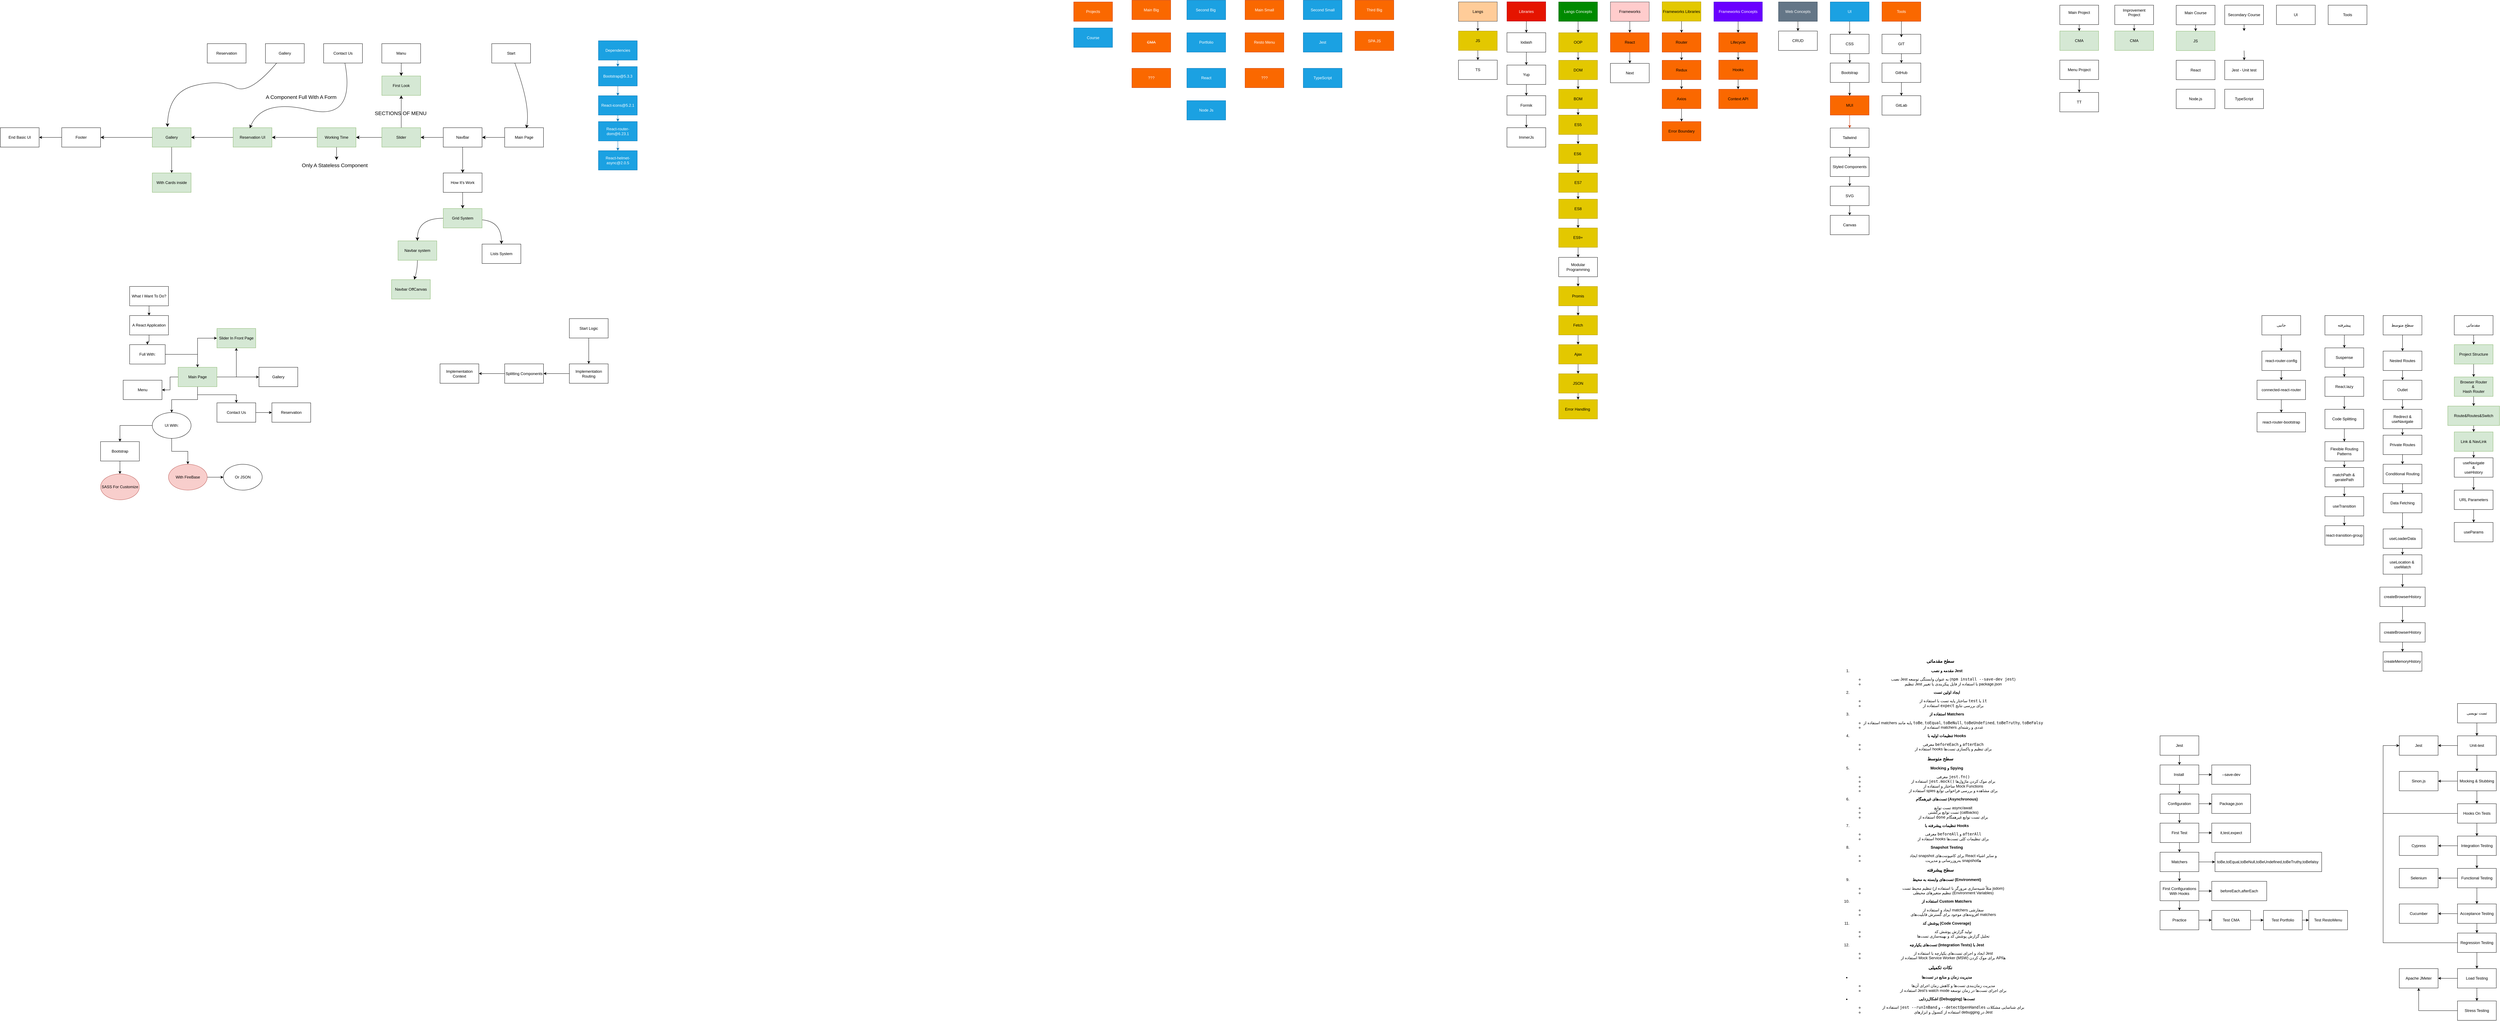 <mxfile version="24.6.4" type="github" pages="2">
  <diagram name="Page-1" id="LG2aejodbbx1wu4bJTzq">
    <mxGraphModel dx="6903" dy="562" grid="1" gridSize="10" guides="1" tooltips="1" connect="1" arrows="1" fold="1" page="1" pageScale="1" pageWidth="850" pageHeight="1100" math="0" shadow="0">
      <root>
        <mxCell id="0" />
        <mxCell id="1" parent="0" />
        <mxCell id="z8JezbtAQ2rlnTOmX2S_-20" style="edgeStyle=orthogonalEdgeStyle;rounded=0;orthogonalLoop=1;jettySize=auto;html=1;" parent="1" source="z8JezbtAQ2rlnTOmX2S_-1" edge="1">
          <mxGeometry relative="1" as="geometry">
            <mxPoint x="1680" y="150.5" as="targetPoint" />
          </mxGeometry>
        </mxCell>
        <mxCell id="z8JezbtAQ2rlnTOmX2S_-1" value="Secondary Course" style="rounded=0;whiteSpace=wrap;html=1;" parent="1" vertex="1">
          <mxGeometry x="1620" y="70" width="120" height="60" as="geometry" />
        </mxCell>
        <mxCell id="z8JezbtAQ2rlnTOmX2S_-16" style="edgeStyle=orthogonalEdgeStyle;rounded=0;orthogonalLoop=1;jettySize=auto;html=1;" parent="1" source="z8JezbtAQ2rlnTOmX2S_-2" target="z8JezbtAQ2rlnTOmX2S_-17" edge="1">
          <mxGeometry relative="1" as="geometry">
            <mxPoint x="1170" y="160" as="targetPoint" />
          </mxGeometry>
        </mxCell>
        <mxCell id="z8JezbtAQ2rlnTOmX2S_-2" value="Main Project&lt;div&gt;&lt;br&gt;&lt;/div&gt;" style="rounded=0;whiteSpace=wrap;html=1;" parent="1" vertex="1">
          <mxGeometry x="1110" y="70" width="120" height="60" as="geometry" />
        </mxCell>
        <mxCell id="z8JezbtAQ2rlnTOmX2S_-10" style="edgeStyle=orthogonalEdgeStyle;rounded=0;orthogonalLoop=1;jettySize=auto;html=1;" parent="1" source="z8JezbtAQ2rlnTOmX2S_-3" target="z8JezbtAQ2rlnTOmX2S_-11" edge="1">
          <mxGeometry relative="1" as="geometry">
            <mxPoint x="1530" y="160.5" as="targetPoint" />
          </mxGeometry>
        </mxCell>
        <mxCell id="z8JezbtAQ2rlnTOmX2S_-3" value="Main Course&lt;div&gt;&lt;br&gt;&lt;/div&gt;" style="rounded=0;whiteSpace=wrap;html=1;" parent="1" vertex="1">
          <mxGeometry x="1470" y="70.5" width="120" height="60" as="geometry" />
        </mxCell>
        <mxCell id="z8JezbtAQ2rlnTOmX2S_-24" style="edgeStyle=orthogonalEdgeStyle;rounded=0;orthogonalLoop=1;jettySize=auto;html=1;" parent="1" source="z8JezbtAQ2rlnTOmX2S_-4" target="z8JezbtAQ2rlnTOmX2S_-25" edge="1">
          <mxGeometry relative="1" as="geometry">
            <mxPoint x="1340" y="160" as="targetPoint" />
          </mxGeometry>
        </mxCell>
        <mxCell id="z8JezbtAQ2rlnTOmX2S_-4" value="Improvement&lt;div&gt;Project&lt;/div&gt;&lt;div&gt;&lt;br&gt;&lt;/div&gt;" style="rounded=0;whiteSpace=wrap;html=1;" parent="1" vertex="1">
          <mxGeometry x="1280" y="70" width="120" height="60" as="geometry" />
        </mxCell>
        <mxCell id="z8JezbtAQ2rlnTOmX2S_-5" value="UI" style="rounded=0;whiteSpace=wrap;html=1;" parent="1" vertex="1">
          <mxGeometry x="1780" y="70" width="120" height="60" as="geometry" />
        </mxCell>
        <mxCell id="z8JezbtAQ2rlnTOmX2S_-6" value="Tools" style="rounded=0;whiteSpace=wrap;html=1;" parent="1" vertex="1">
          <mxGeometry x="1940" y="70" width="120" height="60" as="geometry" />
        </mxCell>
        <mxCell id="z8JezbtAQ2rlnTOmX2S_-11" value="JS" style="rounded=0;whiteSpace=wrap;html=1;fillColor=#d5e8d4;strokeColor=#82b366;" parent="1" vertex="1">
          <mxGeometry x="1470" y="150.5" width="120" height="60" as="geometry" />
        </mxCell>
        <mxCell id="z8JezbtAQ2rlnTOmX2S_-15" value="React" style="rounded=0;whiteSpace=wrap;html=1;" parent="1" vertex="1">
          <mxGeometry x="1470" y="240.5" width="120" height="60" as="geometry" />
        </mxCell>
        <mxCell id="z8JezbtAQ2rlnTOmX2S_-17" value="CMA" style="rounded=0;whiteSpace=wrap;html=1;fillColor=#d5e8d4;strokeColor=#82b366;" parent="1" vertex="1">
          <mxGeometry x="1110" y="150" width="120" height="60" as="geometry" />
        </mxCell>
        <mxCell id="z8JezbtAQ2rlnTOmX2S_-36" style="edgeStyle=orthogonalEdgeStyle;rounded=0;orthogonalLoop=1;jettySize=auto;html=1;" parent="1" source="z8JezbtAQ2rlnTOmX2S_-19" target="z8JezbtAQ2rlnTOmX2S_-37" edge="1">
          <mxGeometry relative="1" as="geometry">
            <mxPoint x="1000" y="100.5" as="targetPoint" />
          </mxGeometry>
        </mxCell>
        <mxCell id="z8JezbtAQ2rlnTOmX2S_-19" value="Menu Project" style="rounded=0;whiteSpace=wrap;html=1;" parent="1" vertex="1">
          <mxGeometry x="1110" y="240" width="120" height="60" as="geometry" />
        </mxCell>
        <mxCell id="z8JezbtAQ2rlnTOmX2S_-22" style="edgeStyle=orthogonalEdgeStyle;rounded=0;orthogonalLoop=1;jettySize=auto;html=1;" parent="1" target="z8JezbtAQ2rlnTOmX2S_-23" edge="1">
          <mxGeometry relative="1" as="geometry">
            <mxPoint x="1680" y="240.5" as="targetPoint" />
            <mxPoint x="1680" y="210.5" as="sourcePoint" />
          </mxGeometry>
        </mxCell>
        <mxCell id="z8JezbtAQ2rlnTOmX2S_-23" value="Jest - Unit test" style="rounded=0;whiteSpace=wrap;html=1;" parent="1" vertex="1">
          <mxGeometry x="1620" y="240.5" width="120" height="60" as="geometry" />
        </mxCell>
        <mxCell id="z8JezbtAQ2rlnTOmX2S_-25" value="CMA" style="rounded=0;whiteSpace=wrap;html=1;fillColor=#d5e8d4;strokeColor=#82b366;" parent="1" vertex="1">
          <mxGeometry x="1280" y="150" width="120" height="60" as="geometry" />
        </mxCell>
        <mxCell id="z8JezbtAQ2rlnTOmX2S_-37" value="TT" style="rounded=0;whiteSpace=wrap;html=1;" parent="1" vertex="1">
          <mxGeometry x="1110" y="340" width="120" height="60" as="geometry" />
        </mxCell>
        <mxCell id="KyUrAidOEwDMEyV5-HBK-2" value="TypeScript" style="rounded=0;whiteSpace=wrap;html=1;" parent="1" vertex="1">
          <mxGeometry x="1620" y="330" width="120" height="60" as="geometry" />
        </mxCell>
        <mxCell id="KyUrAidOEwDMEyV5-HBK-4" value="Node.js" style="rounded=0;whiteSpace=wrap;html=1;" parent="1" vertex="1">
          <mxGeometry x="1470" y="330" width="120" height="60" as="geometry" />
        </mxCell>
        <mxCell id="WAkmFwhDYBlKhz74opgl-15" style="edgeStyle=orthogonalEdgeStyle;rounded=0;orthogonalLoop=1;jettySize=auto;html=1;" parent="1" source="WAkmFwhDYBlKhz74opgl-16" target="WAkmFwhDYBlKhz74opgl-18" edge="1">
          <mxGeometry relative="1" as="geometry">
            <mxPoint x="-4800" y="1030" as="targetPoint" />
          </mxGeometry>
        </mxCell>
        <mxCell id="WAkmFwhDYBlKhz74opgl-16" value="What I Want To Do?" style="rounded=0;whiteSpace=wrap;html=1;" parent="1" vertex="1">
          <mxGeometry x="-4860" y="940" width="120" height="60" as="geometry" />
        </mxCell>
        <mxCell id="WAkmFwhDYBlKhz74opgl-17" style="edgeStyle=orthogonalEdgeStyle;rounded=0;orthogonalLoop=1;jettySize=auto;html=1;" parent="1" source="WAkmFwhDYBlKhz74opgl-18" target="WAkmFwhDYBlKhz74opgl-20" edge="1">
          <mxGeometry relative="1" as="geometry">
            <mxPoint x="-4800" y="1130" as="targetPoint" />
          </mxGeometry>
        </mxCell>
        <mxCell id="WAkmFwhDYBlKhz74opgl-18" value="A React Application" style="rounded=0;whiteSpace=wrap;html=1;" parent="1" vertex="1">
          <mxGeometry x="-4860" y="1030" width="120" height="60" as="geometry" />
        </mxCell>
        <mxCell id="WAkmFwhDYBlKhz74opgl-19" style="edgeStyle=orthogonalEdgeStyle;rounded=0;orthogonalLoop=1;jettySize=auto;html=1;" parent="1" source="WAkmFwhDYBlKhz74opgl-20" target="WAkmFwhDYBlKhz74opgl-27" edge="1">
          <mxGeometry relative="1" as="geometry">
            <mxPoint x="-4690" y="1150" as="targetPoint" />
            <Array as="points">
              <mxPoint x="-4650" y="1150" />
            </Array>
          </mxGeometry>
        </mxCell>
        <mxCell id="WAkmFwhDYBlKhz74opgl-20" value="Full With:" style="rounded=0;whiteSpace=wrap;html=1;" parent="1" vertex="1">
          <mxGeometry x="-4860" y="1120" width="110" height="60" as="geometry" />
        </mxCell>
        <mxCell id="WAkmFwhDYBlKhz74opgl-21" value="Menu" style="rounded=0;whiteSpace=wrap;html=1;" parent="1" vertex="1">
          <mxGeometry x="-4880" y="1230" width="120" height="60" as="geometry" />
        </mxCell>
        <mxCell id="WAkmFwhDYBlKhz74opgl-22" style="edgeStyle=orthogonalEdgeStyle;rounded=0;orthogonalLoop=1;jettySize=auto;html=1;" parent="1" source="WAkmFwhDYBlKhz74opgl-27" target="WAkmFwhDYBlKhz74opgl-29" edge="1">
          <mxGeometry relative="1" as="geometry">
            <mxPoint x="-4560" y="1220" as="targetPoint" />
          </mxGeometry>
        </mxCell>
        <mxCell id="WAkmFwhDYBlKhz74opgl-23" style="edgeStyle=orthogonalEdgeStyle;rounded=0;orthogonalLoop=1;jettySize=auto;html=1;" parent="1" source="WAkmFwhDYBlKhz74opgl-27" target="WAkmFwhDYBlKhz74opgl-21" edge="1">
          <mxGeometry relative="1" as="geometry" />
        </mxCell>
        <mxCell id="WAkmFwhDYBlKhz74opgl-24" style="edgeStyle=orthogonalEdgeStyle;rounded=0;orthogonalLoop=1;jettySize=auto;html=1;entryX=0.5;entryY=0;entryDx=0;entryDy=0;" parent="1" source="WAkmFwhDYBlKhz74opgl-27" target="WAkmFwhDYBlKhz74opgl-33" edge="1">
          <mxGeometry relative="1" as="geometry" />
        </mxCell>
        <mxCell id="WAkmFwhDYBlKhz74opgl-25" style="edgeStyle=orthogonalEdgeStyle;rounded=0;orthogonalLoop=1;jettySize=auto;html=1;entryX=0;entryY=0.5;entryDx=0;entryDy=0;" parent="1" source="WAkmFwhDYBlKhz74opgl-27" target="WAkmFwhDYBlKhz74opgl-31" edge="1">
          <mxGeometry relative="1" as="geometry" />
        </mxCell>
        <mxCell id="WAkmFwhDYBlKhz74opgl-26" value="" style="edgeStyle=orthogonalEdgeStyle;rounded=0;orthogonalLoop=1;jettySize=auto;html=1;" parent="1" source="WAkmFwhDYBlKhz74opgl-27" target="WAkmFwhDYBlKhz74opgl-36" edge="1">
          <mxGeometry relative="1" as="geometry" />
        </mxCell>
        <mxCell id="WAkmFwhDYBlKhz74opgl-27" value="Main Page" style="rounded=0;whiteSpace=wrap;html=1;fillColor=#d5e8d4;strokeColor=#82b366;" parent="1" vertex="1">
          <mxGeometry x="-4710" y="1190" width="120" height="60" as="geometry" />
        </mxCell>
        <mxCell id="WAkmFwhDYBlKhz74opgl-28" style="edgeStyle=orthogonalEdgeStyle;rounded=0;orthogonalLoop=1;jettySize=auto;html=1;entryX=0.5;entryY=1;entryDx=0;entryDy=0;" parent="1" source="WAkmFwhDYBlKhz74opgl-29" target="WAkmFwhDYBlKhz74opgl-31" edge="1">
          <mxGeometry relative="1" as="geometry" />
        </mxCell>
        <mxCell id="WAkmFwhDYBlKhz74opgl-29" value="Gallery" style="rounded=0;whiteSpace=wrap;html=1;" parent="1" vertex="1">
          <mxGeometry x="-4460" y="1190" width="120" height="60" as="geometry" />
        </mxCell>
        <mxCell id="WAkmFwhDYBlKhz74opgl-30" value="Reservation" style="rounded=0;whiteSpace=wrap;html=1;" parent="1" vertex="1">
          <mxGeometry x="-4420" y="1300" width="120" height="60" as="geometry" />
        </mxCell>
        <mxCell id="WAkmFwhDYBlKhz74opgl-31" value="Slider In Front Page" style="rounded=0;whiteSpace=wrap;html=1;fillColor=#d5e8d4;strokeColor=#82b366;" parent="1" vertex="1">
          <mxGeometry x="-4590" y="1070" width="120" height="60" as="geometry" />
        </mxCell>
        <mxCell id="WAkmFwhDYBlKhz74opgl-32" style="edgeStyle=orthogonalEdgeStyle;rounded=0;orthogonalLoop=1;jettySize=auto;html=1;entryX=0;entryY=0.5;entryDx=0;entryDy=0;" parent="1" source="WAkmFwhDYBlKhz74opgl-33" target="WAkmFwhDYBlKhz74opgl-30" edge="1">
          <mxGeometry relative="1" as="geometry" />
        </mxCell>
        <mxCell id="WAkmFwhDYBlKhz74opgl-33" value="Contact Us" style="rounded=0;whiteSpace=wrap;html=1;" parent="1" vertex="1">
          <mxGeometry x="-4590" y="1300" width="120" height="60" as="geometry" />
        </mxCell>
        <mxCell id="WAkmFwhDYBlKhz74opgl-34" style="edgeStyle=orthogonalEdgeStyle;rounded=0;orthogonalLoop=1;jettySize=auto;html=1;" parent="1" source="WAkmFwhDYBlKhz74opgl-36" target="WAkmFwhDYBlKhz74opgl-38" edge="1">
          <mxGeometry relative="1" as="geometry">
            <mxPoint x="-4850" y="1430" as="targetPoint" />
          </mxGeometry>
        </mxCell>
        <mxCell id="WAkmFwhDYBlKhz74opgl-35" style="edgeStyle=orthogonalEdgeStyle;rounded=0;orthogonalLoop=1;jettySize=auto;html=1;" parent="1" source="WAkmFwhDYBlKhz74opgl-36" target="WAkmFwhDYBlKhz74opgl-41" edge="1">
          <mxGeometry relative="1" as="geometry" />
        </mxCell>
        <mxCell id="WAkmFwhDYBlKhz74opgl-36" value="UI With:" style="ellipse;whiteSpace=wrap;html=1;rounded=0;" parent="1" vertex="1">
          <mxGeometry x="-4790" y="1330" width="120" height="80" as="geometry" />
        </mxCell>
        <mxCell id="WAkmFwhDYBlKhz74opgl-37" style="edgeStyle=orthogonalEdgeStyle;rounded=0;orthogonalLoop=1;jettySize=auto;html=1;" parent="1" source="WAkmFwhDYBlKhz74opgl-38" target="WAkmFwhDYBlKhz74opgl-39" edge="1">
          <mxGeometry relative="1" as="geometry">
            <mxPoint x="-4890" y="1510" as="targetPoint" />
          </mxGeometry>
        </mxCell>
        <mxCell id="WAkmFwhDYBlKhz74opgl-38" value="Bootstrap" style="rounded=0;whiteSpace=wrap;html=1;" parent="1" vertex="1">
          <mxGeometry x="-4950" y="1420" width="120" height="60" as="geometry" />
        </mxCell>
        <mxCell id="WAkmFwhDYBlKhz74opgl-39" value="SASS For Customize" style="ellipse;whiteSpace=wrap;html=1;fillColor=#f8cecc;strokeColor=#b85450;rounded=0;" parent="1" vertex="1">
          <mxGeometry x="-4950" y="1520" width="120" height="80" as="geometry" />
        </mxCell>
        <mxCell id="WAkmFwhDYBlKhz74opgl-40" style="edgeStyle=orthogonalEdgeStyle;rounded=0;orthogonalLoop=1;jettySize=auto;html=1;" parent="1" source="WAkmFwhDYBlKhz74opgl-41" target="WAkmFwhDYBlKhz74opgl-42" edge="1">
          <mxGeometry relative="1" as="geometry">
            <mxPoint x="-4560" y="1530" as="targetPoint" />
          </mxGeometry>
        </mxCell>
        <mxCell id="WAkmFwhDYBlKhz74opgl-41" value="With FireBase" style="ellipse;whiteSpace=wrap;html=1;fillColor=#f8cecc;strokeColor=#b85450;rounded=0;" parent="1" vertex="1">
          <mxGeometry x="-4740" y="1490" width="120" height="80" as="geometry" />
        </mxCell>
        <mxCell id="WAkmFwhDYBlKhz74opgl-42" value="Or JSON" style="ellipse;whiteSpace=wrap;html=1;rounded=0;" parent="1" vertex="1">
          <mxGeometry x="-4570" y="1490" width="120" height="80" as="geometry" />
        </mxCell>
        <mxCell id="WAkmFwhDYBlKhz74opgl-43" style="edgeStyle=orthogonalEdgeStyle;rounded=0;orthogonalLoop=1;jettySize=auto;html=1;fillColor=#1ba1e2;strokeColor=#006EAF;" parent="1" source="WAkmFwhDYBlKhz74opgl-44" target="WAkmFwhDYBlKhz74opgl-46" edge="1">
          <mxGeometry relative="1" as="geometry">
            <mxPoint x="-3350" y="290" as="targetPoint" />
          </mxGeometry>
        </mxCell>
        <mxCell id="WAkmFwhDYBlKhz74opgl-44" value="Dependencies" style="rounded=0;whiteSpace=wrap;html=1;fillColor=#1ba1e2;fontColor=#ffffff;strokeColor=#006EAF;" parent="1" vertex="1">
          <mxGeometry x="-3410" y="180" width="120" height="60" as="geometry" />
        </mxCell>
        <mxCell id="WAkmFwhDYBlKhz74opgl-45" style="edgeStyle=orthogonalEdgeStyle;rounded=0;orthogonalLoop=1;jettySize=auto;html=1;fillColor=#1ba1e2;strokeColor=#006EAF;" parent="1" source="WAkmFwhDYBlKhz74opgl-46" target="WAkmFwhDYBlKhz74opgl-48" edge="1">
          <mxGeometry relative="1" as="geometry">
            <mxPoint x="-3350" y="360" as="targetPoint" />
          </mxGeometry>
        </mxCell>
        <mxCell id="WAkmFwhDYBlKhz74opgl-46" value="Bootstrap@5.3.3" style="rounded=0;whiteSpace=wrap;html=1;fillColor=#1ba1e2;fontColor=#ffffff;strokeColor=#006EAF;" parent="1" vertex="1">
          <mxGeometry x="-3410" y="260" width="120" height="60" as="geometry" />
        </mxCell>
        <mxCell id="WAkmFwhDYBlKhz74opgl-47" style="edgeStyle=orthogonalEdgeStyle;rounded=0;orthogonalLoop=1;jettySize=auto;html=1;fillColor=#1ba1e2;strokeColor=#006EAF;" parent="1" source="WAkmFwhDYBlKhz74opgl-48" target="WAkmFwhDYBlKhz74opgl-50" edge="1">
          <mxGeometry relative="1" as="geometry">
            <mxPoint x="-3350" y="440" as="targetPoint" />
          </mxGeometry>
        </mxCell>
        <mxCell id="WAkmFwhDYBlKhz74opgl-48" value="React-icons@5.2.1" style="rounded=0;whiteSpace=wrap;html=1;fillColor=#1ba1e2;fontColor=#ffffff;strokeColor=#006EAF;" parent="1" vertex="1">
          <mxGeometry x="-3410" y="350" width="120" height="60" as="geometry" />
        </mxCell>
        <mxCell id="WAkmFwhDYBlKhz74opgl-49" style="edgeStyle=orthogonalEdgeStyle;rounded=0;orthogonalLoop=1;jettySize=auto;html=1;fillColor=#1ba1e2;strokeColor=#006EAF;" parent="1" source="WAkmFwhDYBlKhz74opgl-50" target="WAkmFwhDYBlKhz74opgl-51" edge="1">
          <mxGeometry relative="1" as="geometry">
            <mxPoint x="-3350" y="530" as="targetPoint" />
          </mxGeometry>
        </mxCell>
        <mxCell id="WAkmFwhDYBlKhz74opgl-50" value="React-router-dom@6.23.1" style="rounded=0;whiteSpace=wrap;html=1;fillColor=#1ba1e2;fontColor=#ffffff;strokeColor=#006EAF;" parent="1" vertex="1">
          <mxGeometry x="-3410" y="430" width="120" height="60" as="geometry" />
        </mxCell>
        <mxCell id="WAkmFwhDYBlKhz74opgl-51" value="React-helmet-async@2.0.5" style="rounded=0;whiteSpace=wrap;html=1;fillColor=#1ba1e2;fontColor=#ffffff;strokeColor=#006EAF;" parent="1" vertex="1">
          <mxGeometry x="-3410" y="520" width="120" height="60" as="geometry" />
        </mxCell>
        <mxCell id="WAkmFwhDYBlKhz74opgl-79" value="Start" style="rounded=0;whiteSpace=wrap;html=1;" parent="1" vertex="1">
          <mxGeometry x="-3740" y="189" width="120" height="60" as="geometry" />
        </mxCell>
        <mxCell id="D5FOLxycE-m-Bip8Cx6Z-1" style="edgeStyle=orthogonalEdgeStyle;rounded=0;orthogonalLoop=1;jettySize=auto;html=1;" parent="1" source="WAkmFwhDYBlKhz74opgl-80" target="D5FOLxycE-m-Bip8Cx6Z-2" edge="1">
          <mxGeometry relative="1" as="geometry">
            <mxPoint x="-5150" y="479" as="targetPoint" />
          </mxGeometry>
        </mxCell>
        <mxCell id="WAkmFwhDYBlKhz74opgl-80" value="Footer" style="rounded=0;whiteSpace=wrap;html=1;" parent="1" vertex="1">
          <mxGeometry x="-5070" y="449" width="120" height="60" as="geometry" />
        </mxCell>
        <mxCell id="WAkmFwhDYBlKhz74opgl-81" style="edgeStyle=none;curved=1;rounded=0;orthogonalLoop=1;jettySize=auto;html=1;fontSize=12;startSize=8;endSize=8;" parent="1" source="WAkmFwhDYBlKhz74opgl-82" target="WAkmFwhDYBlKhz74opgl-87" edge="1">
          <mxGeometry relative="1" as="geometry">
            <mxPoint x="-4020" y="279" as="targetPoint" />
          </mxGeometry>
        </mxCell>
        <mxCell id="WAkmFwhDYBlKhz74opgl-82" value="Manu" style="rounded=0;whiteSpace=wrap;html=1;" parent="1" vertex="1">
          <mxGeometry x="-4080" y="189" width="120" height="60" as="geometry" />
        </mxCell>
        <mxCell id="WAkmFwhDYBlKhz74opgl-83" value="Contact Us" style="rounded=0;whiteSpace=wrap;html=1;" parent="1" vertex="1">
          <mxGeometry x="-4260" y="189" width="120" height="60" as="geometry" />
        </mxCell>
        <mxCell id="WAkmFwhDYBlKhz74opgl-85" value="Reservation" style="rounded=0;whiteSpace=wrap;html=1;" parent="1" vertex="1">
          <mxGeometry x="-4620" y="189" width="120" height="60" as="geometry" />
        </mxCell>
        <mxCell id="WAkmFwhDYBlKhz74opgl-86" value="Gallery" style="rounded=0;whiteSpace=wrap;html=1;" parent="1" vertex="1">
          <mxGeometry x="-4440" y="189" width="120" height="60" as="geometry" />
        </mxCell>
        <mxCell id="WAkmFwhDYBlKhz74opgl-87" value="First Look" style="rounded=0;whiteSpace=wrap;html=1;fillColor=#d5e8d4;strokeColor=#82b366;" parent="1" vertex="1">
          <mxGeometry x="-4080" y="289" width="120" height="60" as="geometry" />
        </mxCell>
        <mxCell id="WAkmFwhDYBlKhz74opgl-88" style="edgeStyle=none;curved=1;rounded=0;orthogonalLoop=1;jettySize=auto;html=1;fontSize=12;startSize=8;endSize=8;" parent="1" source="WAkmFwhDYBlKhz74opgl-89" target="WAkmFwhDYBlKhz74opgl-111" edge="1">
          <mxGeometry relative="1" as="geometry" />
        </mxCell>
        <mxCell id="WAkmFwhDYBlKhz74opgl-89" value="Main Page" style="rounded=0;whiteSpace=wrap;html=1;" parent="1" vertex="1">
          <mxGeometry x="-3700" y="449" width="120" height="60" as="geometry" />
        </mxCell>
        <mxCell id="WAkmFwhDYBlKhz74opgl-90" style="edgeStyle=none;curved=1;rounded=0;orthogonalLoop=1;jettySize=auto;html=1;entryX=0.5;entryY=1;entryDx=0;entryDy=0;fontSize=12;startSize=8;endSize=8;" parent="1" source="WAkmFwhDYBlKhz74opgl-92" target="WAkmFwhDYBlKhz74opgl-87" edge="1">
          <mxGeometry relative="1" as="geometry" />
        </mxCell>
        <mxCell id="WAkmFwhDYBlKhz74opgl-91" value="" style="edgeStyle=none;curved=1;rounded=0;orthogonalLoop=1;jettySize=auto;html=1;fontSize=12;startSize=8;endSize=8;" parent="1" source="WAkmFwhDYBlKhz74opgl-92" target="WAkmFwhDYBlKhz74opgl-96" edge="1">
          <mxGeometry relative="1" as="geometry" />
        </mxCell>
        <mxCell id="WAkmFwhDYBlKhz74opgl-92" value="Slider" style="rounded=0;whiteSpace=wrap;html=1;fillColor=#d5e8d4;strokeColor=#82b366;" parent="1" vertex="1">
          <mxGeometry x="-4080" y="449" width="120" height="60" as="geometry" />
        </mxCell>
        <mxCell id="WAkmFwhDYBlKhz74opgl-93" value="SECTIONS OF MENU&amp;nbsp;" style="text;html=1;align=center;verticalAlign=middle;resizable=0;points=[];autosize=1;strokeColor=none;fillColor=none;fontSize=16;rounded=0;" parent="1" vertex="1">
          <mxGeometry x="-4115" y="389" width="190" height="30" as="geometry" />
        </mxCell>
        <mxCell id="WAkmFwhDYBlKhz74opgl-94" style="edgeStyle=none;curved=1;rounded=0;orthogonalLoop=1;jettySize=auto;html=1;fontSize=12;startSize=8;endSize=8;" parent="1" source="WAkmFwhDYBlKhz74opgl-96" edge="1">
          <mxGeometry relative="1" as="geometry">
            <mxPoint x="-4220" y="549" as="targetPoint" />
          </mxGeometry>
        </mxCell>
        <mxCell id="WAkmFwhDYBlKhz74opgl-95" value="" style="edgeStyle=none;curved=1;rounded=0;orthogonalLoop=1;jettySize=auto;html=1;fontSize=12;startSize=8;endSize=8;" parent="1" source="WAkmFwhDYBlKhz74opgl-96" target="WAkmFwhDYBlKhz74opgl-99" edge="1">
          <mxGeometry relative="1" as="geometry" />
        </mxCell>
        <mxCell id="WAkmFwhDYBlKhz74opgl-96" value="Working Time" style="rounded=0;whiteSpace=wrap;html=1;fillColor=#d5e8d4;strokeColor=#82b366;" parent="1" vertex="1">
          <mxGeometry x="-4280" y="449" width="120" height="60" as="geometry" />
        </mxCell>
        <mxCell id="WAkmFwhDYBlKhz74opgl-97" value="Only A Stateless Component" style="text;html=1;align=center;verticalAlign=middle;resizable=0;points=[];autosize=1;strokeColor=none;fillColor=none;fontSize=16;rounded=0;" parent="1" vertex="1">
          <mxGeometry x="-4341" y="550" width="230" height="30" as="geometry" />
        </mxCell>
        <mxCell id="WAkmFwhDYBlKhz74opgl-98" style="edgeStyle=none;curved=1;rounded=0;orthogonalLoop=1;jettySize=auto;html=1;fontSize=12;startSize=8;endSize=8;" parent="1" source="WAkmFwhDYBlKhz74opgl-99" target="WAkmFwhDYBlKhz74opgl-106" edge="1">
          <mxGeometry relative="1" as="geometry">
            <mxPoint x="-4610" y="479" as="targetPoint" />
          </mxGeometry>
        </mxCell>
        <mxCell id="WAkmFwhDYBlKhz74opgl-99" value="Reservation UI" style="rounded=0;whiteSpace=wrap;html=1;fillColor=#d5e8d4;strokeColor=#82b366;" parent="1" vertex="1">
          <mxGeometry x="-4540" y="449" width="120" height="60" as="geometry" />
        </mxCell>
        <mxCell id="WAkmFwhDYBlKhz74opgl-100" style="edgeStyle=none;curved=1;rounded=0;orthogonalLoop=1;jettySize=auto;html=1;entryX=0.428;entryY=0.03;entryDx=0;entryDy=0;entryPerimeter=0;fontSize=12;startSize=8;endSize=8;" parent="1" source="WAkmFwhDYBlKhz74opgl-83" target="WAkmFwhDYBlKhz74opgl-99" edge="1">
          <mxGeometry relative="1" as="geometry">
            <Array as="points">
              <mxPoint x="-4160" y="429" />
              <mxPoint x="-4450" y="359" />
            </Array>
          </mxGeometry>
        </mxCell>
        <mxCell id="WAkmFwhDYBlKhz74opgl-101" value="A Component Full With A Form" style="text;html=1;align=center;verticalAlign=middle;resizable=0;points=[];autosize=1;strokeColor=none;fillColor=none;fontSize=16;rounded=0;" parent="1" vertex="1">
          <mxGeometry x="-4450" y="339" width="240" height="30" as="geometry" />
        </mxCell>
        <mxCell id="WAkmFwhDYBlKhz74opgl-105" style="edgeStyle=none;curved=1;rounded=0;orthogonalLoop=1;jettySize=auto;html=1;fontSize=12;startSize=8;endSize=8;" parent="1" source="WAkmFwhDYBlKhz74opgl-106" target="WAkmFwhDYBlKhz74opgl-80" edge="1">
          <mxGeometry relative="1" as="geometry" />
        </mxCell>
        <mxCell id="cfRxUK89OJyFdIY1MbNN-2" value="" style="edgeStyle=orthogonalEdgeStyle;rounded=0;orthogonalLoop=1;jettySize=auto;html=1;" parent="1" source="WAkmFwhDYBlKhz74opgl-106" target="cfRxUK89OJyFdIY1MbNN-1" edge="1">
          <mxGeometry relative="1" as="geometry" />
        </mxCell>
        <mxCell id="WAkmFwhDYBlKhz74opgl-106" value="Gallery" style="rounded=0;whiteSpace=wrap;html=1;fillColor=#d5e8d4;strokeColor=#82b366;" parent="1" vertex="1">
          <mxGeometry x="-4790" y="449" width="120" height="60" as="geometry" />
        </mxCell>
        <mxCell id="WAkmFwhDYBlKhz74opgl-107" style="edgeStyle=none;curved=1;rounded=0;orthogonalLoop=1;jettySize=auto;html=1;entryX=0.39;entryY=-0.042;entryDx=0;entryDy=0;entryPerimeter=0;fontSize=12;startSize=8;endSize=8;" parent="1" source="WAkmFwhDYBlKhz74opgl-86" target="WAkmFwhDYBlKhz74opgl-106" edge="1">
          <mxGeometry relative="1" as="geometry">
            <Array as="points">
              <mxPoint x="-4490" y="349" />
              <mxPoint x="-4580" y="299" />
              <mxPoint x="-4740" y="339" />
            </Array>
          </mxGeometry>
        </mxCell>
        <mxCell id="WAkmFwhDYBlKhz74opgl-108" style="edgeStyle=none;curved=1;rounded=0;orthogonalLoop=1;jettySize=auto;html=1;entryX=0.558;entryY=0.03;entryDx=0;entryDy=0;entryPerimeter=0;fontSize=12;startSize=8;endSize=8;" parent="1" source="WAkmFwhDYBlKhz74opgl-79" target="WAkmFwhDYBlKhz74opgl-89" edge="1">
          <mxGeometry relative="1" as="geometry">
            <Array as="points">
              <mxPoint x="-3620" y="379" />
            </Array>
          </mxGeometry>
        </mxCell>
        <mxCell id="WAkmFwhDYBlKhz74opgl-109" style="edgeStyle=none;curved=1;rounded=0;orthogonalLoop=1;jettySize=auto;html=1;fontSize=12;startSize=8;endSize=8;" parent="1" source="WAkmFwhDYBlKhz74opgl-111" target="WAkmFwhDYBlKhz74opgl-92" edge="1">
          <mxGeometry relative="1" as="geometry" />
        </mxCell>
        <mxCell id="WAkmFwhDYBlKhz74opgl-110" style="edgeStyle=none;curved=1;rounded=0;orthogonalLoop=1;jettySize=auto;html=1;fontSize=12;startSize=8;endSize=8;" parent="1" source="WAkmFwhDYBlKhz74opgl-111" target="WAkmFwhDYBlKhz74opgl-113" edge="1">
          <mxGeometry relative="1" as="geometry">
            <mxPoint x="-3830" y="619" as="targetPoint" />
          </mxGeometry>
        </mxCell>
        <mxCell id="WAkmFwhDYBlKhz74opgl-111" value="NavBar" style="rounded=0;whiteSpace=wrap;html=1;" parent="1" vertex="1">
          <mxGeometry x="-3890" y="449" width="120" height="60" as="geometry" />
        </mxCell>
        <mxCell id="WAkmFwhDYBlKhz74opgl-112" style="edgeStyle=none;curved=1;rounded=0;orthogonalLoop=1;jettySize=auto;html=1;fontSize=12;startSize=8;endSize=8;" parent="1" source="WAkmFwhDYBlKhz74opgl-113" target="WAkmFwhDYBlKhz74opgl-116" edge="1">
          <mxGeometry relative="1" as="geometry">
            <mxPoint x="-3830" y="729" as="targetPoint" />
          </mxGeometry>
        </mxCell>
        <mxCell id="WAkmFwhDYBlKhz74opgl-113" value="How It&#39;s Work" style="rounded=0;whiteSpace=wrap;html=1;" parent="1" vertex="1">
          <mxGeometry x="-3890" y="589" width="120" height="60" as="geometry" />
        </mxCell>
        <mxCell id="WAkmFwhDYBlKhz74opgl-114" style="edgeStyle=none;curved=1;rounded=0;orthogonalLoop=1;jettySize=auto;html=1;entryX=0.5;entryY=0;entryDx=0;entryDy=0;fontSize=12;startSize=8;endSize=8;" parent="1" source="WAkmFwhDYBlKhz74opgl-116" target="WAkmFwhDYBlKhz74opgl-119" edge="1">
          <mxGeometry relative="1" as="geometry">
            <Array as="points">
              <mxPoint x="-3710" y="739" />
            </Array>
          </mxGeometry>
        </mxCell>
        <mxCell id="WAkmFwhDYBlKhz74opgl-115" style="edgeStyle=none;curved=1;rounded=0;orthogonalLoop=1;jettySize=auto;html=1;entryX=0.5;entryY=0;entryDx=0;entryDy=0;fontSize=12;startSize=8;endSize=8;" parent="1" source="WAkmFwhDYBlKhz74opgl-116" target="WAkmFwhDYBlKhz74opgl-118" edge="1">
          <mxGeometry relative="1" as="geometry">
            <Array as="points">
              <mxPoint x="-3970" y="729" />
            </Array>
          </mxGeometry>
        </mxCell>
        <mxCell id="WAkmFwhDYBlKhz74opgl-116" value="Grid System" style="rounded=0;whiteSpace=wrap;html=1;fillColor=#d5e8d4;strokeColor=#82b366;" parent="1" vertex="1">
          <mxGeometry x="-3890" y="699" width="120" height="60" as="geometry" />
        </mxCell>
        <mxCell id="WAkmFwhDYBlKhz74opgl-117" style="edgeStyle=none;curved=1;rounded=0;orthogonalLoop=1;jettySize=auto;html=1;fontSize=12;startSize=8;endSize=8;" parent="1" source="WAkmFwhDYBlKhz74opgl-118" target="WAkmFwhDYBlKhz74opgl-120" edge="1">
          <mxGeometry relative="1" as="geometry">
            <Array as="points">
              <mxPoint x="-3970" y="889" />
            </Array>
          </mxGeometry>
        </mxCell>
        <mxCell id="WAkmFwhDYBlKhz74opgl-118" value="Navbar system" style="rounded=0;whiteSpace=wrap;html=1;fillColor=#d5e8d4;strokeColor=#82b366;" parent="1" vertex="1">
          <mxGeometry x="-4030" y="799" width="120" height="60" as="geometry" />
        </mxCell>
        <mxCell id="WAkmFwhDYBlKhz74opgl-119" value="Lists System" style="rounded=0;whiteSpace=wrap;html=1;" parent="1" vertex="1">
          <mxGeometry x="-3770" y="809" width="120" height="60" as="geometry" />
        </mxCell>
        <mxCell id="WAkmFwhDYBlKhz74opgl-120" value="Navbar OffCanvas" style="rounded=0;whiteSpace=wrap;html=1;fillColor=#d5e8d4;strokeColor=#82b366;" parent="1" vertex="1">
          <mxGeometry x="-4050" y="919" width="120" height="60" as="geometry" />
        </mxCell>
        <mxCell id="cfRxUK89OJyFdIY1MbNN-1" value="With Cards inside" style="rounded=0;whiteSpace=wrap;html=1;fillColor=#d5e8d4;strokeColor=#82b366;" parent="1" vertex="1">
          <mxGeometry x="-4790" y="589" width="120" height="60" as="geometry" />
        </mxCell>
        <mxCell id="D5FOLxycE-m-Bip8Cx6Z-2" value="End Basic UI" style="rounded=0;whiteSpace=wrap;html=1;" parent="1" vertex="1">
          <mxGeometry x="-5260" y="449" width="120" height="60" as="geometry" />
        </mxCell>
        <mxCell id="D5FOLxycE-m-Bip8Cx6Z-5" value="" style="edgeStyle=orthogonalEdgeStyle;rounded=0;orthogonalLoop=1;jettySize=auto;html=1;" parent="1" source="D5FOLxycE-m-Bip8Cx6Z-3" target="D5FOLxycE-m-Bip8Cx6Z-4" edge="1">
          <mxGeometry relative="1" as="geometry" />
        </mxCell>
        <mxCell id="D5FOLxycE-m-Bip8Cx6Z-3" value="Start Logic" style="rounded=0;whiteSpace=wrap;html=1;" parent="1" vertex="1">
          <mxGeometry x="-3500" y="1039.5" width="120" height="60" as="geometry" />
        </mxCell>
        <mxCell id="D5FOLxycE-m-Bip8Cx6Z-8" value="" style="edgeStyle=orthogonalEdgeStyle;rounded=0;orthogonalLoop=1;jettySize=auto;html=1;" parent="1" source="D5FOLxycE-m-Bip8Cx6Z-4" target="D5FOLxycE-m-Bip8Cx6Z-7" edge="1">
          <mxGeometry relative="1" as="geometry" />
        </mxCell>
        <mxCell id="D5FOLxycE-m-Bip8Cx6Z-4" value="Implementation&lt;div&gt;Routing&lt;/div&gt;" style="whiteSpace=wrap;html=1;rounded=0;" parent="1" vertex="1">
          <mxGeometry x="-3500" y="1179.5" width="120" height="60" as="geometry" />
        </mxCell>
        <mxCell id="D5FOLxycE-m-Bip8Cx6Z-11" value="" style="edgeStyle=orthogonalEdgeStyle;rounded=0;orthogonalLoop=1;jettySize=auto;html=1;" parent="1" source="D5FOLxycE-m-Bip8Cx6Z-7" target="D5FOLxycE-m-Bip8Cx6Z-10" edge="1">
          <mxGeometry relative="1" as="geometry" />
        </mxCell>
        <mxCell id="D5FOLxycE-m-Bip8Cx6Z-7" value="Splitting Components" style="whiteSpace=wrap;html=1;rounded=0;" parent="1" vertex="1">
          <mxGeometry x="-3700" y="1179.5" width="120" height="60" as="geometry" />
        </mxCell>
        <mxCell id="D5FOLxycE-m-Bip8Cx6Z-10" value="Implementation&lt;div&gt;Context&lt;/div&gt;" style="whiteSpace=wrap;html=1;rounded=0;" parent="1" vertex="1">
          <mxGeometry x="-3900" y="1179.5" width="120" height="60" as="geometry" />
        </mxCell>
        <mxCell id="BdbDkMUWxIickjyTrgPw-3" style="edgeStyle=orthogonalEdgeStyle;rounded=0;orthogonalLoop=1;jettySize=auto;html=1;" parent="1" source="BdbDkMUWxIickjyTrgPw-2" target="BdbDkMUWxIickjyTrgPw-4" edge="1">
          <mxGeometry relative="1" as="geometry">
            <mxPoint x="2390" y="1150" as="targetPoint" />
          </mxGeometry>
        </mxCell>
        <mxCell id="BdbDkMUWxIickjyTrgPw-2" value="مقدماتی&amp;nbsp;" style="rounded=0;whiteSpace=wrap;html=1;" parent="1" vertex="1">
          <mxGeometry x="2330" y="1030" width="120" height="60" as="geometry" />
        </mxCell>
        <mxCell id="BdbDkMUWxIickjyTrgPw-5" style="edgeStyle=orthogonalEdgeStyle;rounded=0;orthogonalLoop=1;jettySize=auto;html=1;" parent="1" source="BdbDkMUWxIickjyTrgPw-4" target="BdbDkMUWxIickjyTrgPw-6" edge="1">
          <mxGeometry relative="1" as="geometry">
            <mxPoint x="2390" y="1240" as="targetPoint" />
          </mxGeometry>
        </mxCell>
        <mxCell id="BdbDkMUWxIickjyTrgPw-4" value="Project Structure" style="rounded=0;whiteSpace=wrap;html=1;fillColor=#d5e8d4;strokeColor=#82b366;" parent="1" vertex="1">
          <mxGeometry x="2330" y="1120" width="120" height="60" as="geometry" />
        </mxCell>
        <mxCell id="BdbDkMUWxIickjyTrgPw-7" style="edgeStyle=orthogonalEdgeStyle;rounded=0;orthogonalLoop=1;jettySize=auto;html=1;" parent="1" source="BdbDkMUWxIickjyTrgPw-6" target="BdbDkMUWxIickjyTrgPw-8" edge="1">
          <mxGeometry relative="1" as="geometry">
            <mxPoint x="2390" y="1340" as="targetPoint" />
          </mxGeometry>
        </mxCell>
        <mxCell id="BdbDkMUWxIickjyTrgPw-6" value="Browser Router&lt;div&gt;&amp;amp;&amp;nbsp;&lt;/div&gt;&lt;div&gt;Hash Router&lt;/div&gt;" style="rounded=0;whiteSpace=wrap;html=1;fillColor=#d5e8d4;strokeColor=#82b366;" parent="1" vertex="1">
          <mxGeometry x="2330" y="1220" width="120" height="60" as="geometry" />
        </mxCell>
        <mxCell id="BdbDkMUWxIickjyTrgPw-9" style="edgeStyle=orthogonalEdgeStyle;rounded=0;orthogonalLoop=1;jettySize=auto;html=1;" parent="1" source="BdbDkMUWxIickjyTrgPw-8" target="BdbDkMUWxIickjyTrgPw-10" edge="1">
          <mxGeometry relative="1" as="geometry">
            <mxPoint x="2390" y="1420" as="targetPoint" />
          </mxGeometry>
        </mxCell>
        <mxCell id="BdbDkMUWxIickjyTrgPw-8" value="Route&amp;amp;Routes&amp;amp;Switch" style="rounded=0;whiteSpace=wrap;html=1;fillColor=#d5e8d4;strokeColor=#82b366;" parent="1" vertex="1">
          <mxGeometry x="2310" y="1310" width="160" height="60" as="geometry" />
        </mxCell>
        <mxCell id="BdbDkMUWxIickjyTrgPw-11" style="edgeStyle=orthogonalEdgeStyle;rounded=0;orthogonalLoop=1;jettySize=auto;html=1;" parent="1" source="BdbDkMUWxIickjyTrgPw-10" target="BdbDkMUWxIickjyTrgPw-12" edge="1">
          <mxGeometry relative="1" as="geometry">
            <mxPoint x="2390" y="1490" as="targetPoint" />
          </mxGeometry>
        </mxCell>
        <mxCell id="BdbDkMUWxIickjyTrgPw-10" value="Link &amp;amp; NavLink" style="rounded=0;whiteSpace=wrap;html=1;fillColor=#d5e8d4;strokeColor=#82b366;" parent="1" vertex="1">
          <mxGeometry x="2330" y="1390" width="120" height="60" as="geometry" />
        </mxCell>
        <mxCell id="BdbDkMUWxIickjyTrgPw-13" style="edgeStyle=orthogonalEdgeStyle;rounded=0;orthogonalLoop=1;jettySize=auto;html=1;" parent="1" source="BdbDkMUWxIickjyTrgPw-12" target="BdbDkMUWxIickjyTrgPw-14" edge="1">
          <mxGeometry relative="1" as="geometry">
            <mxPoint x="2390" y="1590" as="targetPoint" />
          </mxGeometry>
        </mxCell>
        <mxCell id="BdbDkMUWxIickjyTrgPw-12" value="useNavigate&lt;div&gt;&amp;amp;&lt;/div&gt;&lt;div&gt;useHistory&lt;/div&gt;" style="rounded=0;whiteSpace=wrap;html=1;" parent="1" vertex="1">
          <mxGeometry x="2330" y="1470" width="120" height="60" as="geometry" />
        </mxCell>
        <mxCell id="BdbDkMUWxIickjyTrgPw-15" style="edgeStyle=orthogonalEdgeStyle;rounded=0;orthogonalLoop=1;jettySize=auto;html=1;" parent="1" source="BdbDkMUWxIickjyTrgPw-14" target="BdbDkMUWxIickjyTrgPw-16" edge="1">
          <mxGeometry relative="1" as="geometry">
            <mxPoint x="2390" y="1660" as="targetPoint" />
          </mxGeometry>
        </mxCell>
        <mxCell id="BdbDkMUWxIickjyTrgPw-14" value="URL Parameters" style="rounded=0;whiteSpace=wrap;html=1;" parent="1" vertex="1">
          <mxGeometry x="2330" y="1570" width="120" height="60" as="geometry" />
        </mxCell>
        <mxCell id="BdbDkMUWxIickjyTrgPw-16" value="useParams" style="rounded=0;whiteSpace=wrap;html=1;" parent="1" vertex="1">
          <mxGeometry x="2330" y="1670" width="120" height="60" as="geometry" />
        </mxCell>
        <mxCell id="BdbDkMUWxIickjyTrgPw-18" style="edgeStyle=orthogonalEdgeStyle;rounded=0;orthogonalLoop=1;jettySize=auto;html=1;" parent="1" source="BdbDkMUWxIickjyTrgPw-17" target="BdbDkMUWxIickjyTrgPw-19" edge="1">
          <mxGeometry relative="1" as="geometry">
            <mxPoint x="2170" y="1210" as="targetPoint" />
          </mxGeometry>
        </mxCell>
        <mxCell id="BdbDkMUWxIickjyTrgPw-17" value="سطح متوسط" style="rounded=0;whiteSpace=wrap;html=1;" parent="1" vertex="1">
          <mxGeometry x="2110" y="1030" width="120" height="60" as="geometry" />
        </mxCell>
        <mxCell id="BdbDkMUWxIickjyTrgPw-20" style="edgeStyle=orthogonalEdgeStyle;rounded=0;orthogonalLoop=1;jettySize=auto;html=1;" parent="1" source="BdbDkMUWxIickjyTrgPw-19" target="BdbDkMUWxIickjyTrgPw-21" edge="1">
          <mxGeometry relative="1" as="geometry">
            <mxPoint x="2170" y="1250" as="targetPoint" />
          </mxGeometry>
        </mxCell>
        <mxCell id="BdbDkMUWxIickjyTrgPw-19" value="Nested Routes" style="rounded=0;whiteSpace=wrap;html=1;" parent="1" vertex="1">
          <mxGeometry x="2110" y="1140" width="120" height="60" as="geometry" />
        </mxCell>
        <mxCell id="BdbDkMUWxIickjyTrgPw-22" style="edgeStyle=orthogonalEdgeStyle;rounded=0;orthogonalLoop=1;jettySize=auto;html=1;" parent="1" source="BdbDkMUWxIickjyTrgPw-21" target="BdbDkMUWxIickjyTrgPw-23" edge="1">
          <mxGeometry relative="1" as="geometry">
            <mxPoint x="2170" y="1330" as="targetPoint" />
          </mxGeometry>
        </mxCell>
        <mxCell id="BdbDkMUWxIickjyTrgPw-21" value="Outlet" style="rounded=0;whiteSpace=wrap;html=1;" parent="1" vertex="1">
          <mxGeometry x="2110" y="1230" width="120" height="60" as="geometry" />
        </mxCell>
        <mxCell id="BdbDkMUWxIickjyTrgPw-24" style="edgeStyle=orthogonalEdgeStyle;rounded=0;orthogonalLoop=1;jettySize=auto;html=1;" parent="1" source="BdbDkMUWxIickjyTrgPw-23" target="BdbDkMUWxIickjyTrgPw-25" edge="1">
          <mxGeometry relative="1" as="geometry">
            <mxPoint x="2170" y="1430" as="targetPoint" />
          </mxGeometry>
        </mxCell>
        <mxCell id="BdbDkMUWxIickjyTrgPw-23" value="Redirect &amp;amp; useNavigate" style="rounded=0;whiteSpace=wrap;html=1;" parent="1" vertex="1">
          <mxGeometry x="2110" y="1320" width="120" height="60" as="geometry" />
        </mxCell>
        <mxCell id="BdbDkMUWxIickjyTrgPw-26" style="edgeStyle=orthogonalEdgeStyle;rounded=0;orthogonalLoop=1;jettySize=auto;html=1;" parent="1" source="BdbDkMUWxIickjyTrgPw-25" target="BdbDkMUWxIickjyTrgPw-27" edge="1">
          <mxGeometry relative="1" as="geometry">
            <mxPoint x="2170" y="1500" as="targetPoint" />
          </mxGeometry>
        </mxCell>
        <mxCell id="BdbDkMUWxIickjyTrgPw-25" value="Private Routes" style="rounded=0;whiteSpace=wrap;html=1;" parent="1" vertex="1">
          <mxGeometry x="2110" y="1400" width="120" height="60" as="geometry" />
        </mxCell>
        <mxCell id="BdbDkMUWxIickjyTrgPw-28" style="edgeStyle=orthogonalEdgeStyle;rounded=0;orthogonalLoop=1;jettySize=auto;html=1;" parent="1" source="BdbDkMUWxIickjyTrgPw-27" target="BdbDkMUWxIickjyTrgPw-29" edge="1">
          <mxGeometry relative="1" as="geometry">
            <mxPoint x="2170" y="1600" as="targetPoint" />
          </mxGeometry>
        </mxCell>
        <mxCell id="BdbDkMUWxIickjyTrgPw-27" value="Conditional Routing" style="rounded=0;whiteSpace=wrap;html=1;" parent="1" vertex="1">
          <mxGeometry x="2110" y="1490" width="120" height="60" as="geometry" />
        </mxCell>
        <mxCell id="BdbDkMUWxIickjyTrgPw-30" style="edgeStyle=orthogonalEdgeStyle;rounded=0;orthogonalLoop=1;jettySize=auto;html=1;" parent="1" source="BdbDkMUWxIickjyTrgPw-29" target="BdbDkMUWxIickjyTrgPw-31" edge="1">
          <mxGeometry relative="1" as="geometry">
            <mxPoint x="2170" y="1670" as="targetPoint" />
          </mxGeometry>
        </mxCell>
        <mxCell id="BdbDkMUWxIickjyTrgPw-29" value="Data Fetching" style="rounded=0;whiteSpace=wrap;html=1;" parent="1" vertex="1">
          <mxGeometry x="2110" y="1580" width="120" height="60" as="geometry" />
        </mxCell>
        <mxCell id="BdbDkMUWxIickjyTrgPw-32" style="edgeStyle=orthogonalEdgeStyle;rounded=0;orthogonalLoop=1;jettySize=auto;html=1;" parent="1" source="BdbDkMUWxIickjyTrgPw-31" target="BdbDkMUWxIickjyTrgPw-33" edge="1">
          <mxGeometry relative="1" as="geometry">
            <mxPoint x="2170" y="1790" as="targetPoint" />
          </mxGeometry>
        </mxCell>
        <mxCell id="BdbDkMUWxIickjyTrgPw-31" value="useLoaderData" style="rounded=0;whiteSpace=wrap;html=1;" parent="1" vertex="1">
          <mxGeometry x="2110" y="1690" width="120" height="60" as="geometry" />
        </mxCell>
        <mxCell id="BdbDkMUWxIickjyTrgPw-34" style="edgeStyle=orthogonalEdgeStyle;rounded=0;orthogonalLoop=1;jettySize=auto;html=1;" parent="1" source="BdbDkMUWxIickjyTrgPw-33" target="BdbDkMUWxIickjyTrgPw-35" edge="1">
          <mxGeometry relative="1" as="geometry">
            <mxPoint x="2170" y="1870" as="targetPoint" />
          </mxGeometry>
        </mxCell>
        <mxCell id="BdbDkMUWxIickjyTrgPw-33" value="useLocation &amp;amp;&amp;nbsp;&lt;div&gt;useMatch&lt;/div&gt;" style="rounded=0;whiteSpace=wrap;html=1;" parent="1" vertex="1">
          <mxGeometry x="2110" y="1770" width="120" height="60" as="geometry" />
        </mxCell>
        <mxCell id="BdbDkMUWxIickjyTrgPw-37" style="edgeStyle=orthogonalEdgeStyle;rounded=0;orthogonalLoop=1;jettySize=auto;html=1;entryX=0.5;entryY=0;entryDx=0;entryDy=0;" parent="1" source="BdbDkMUWxIickjyTrgPw-35" target="BdbDkMUWxIickjyTrgPw-36" edge="1">
          <mxGeometry relative="1" as="geometry" />
        </mxCell>
        <mxCell id="BdbDkMUWxIickjyTrgPw-35" value="createBrowserHistory" style="rounded=0;whiteSpace=wrap;html=1;" parent="1" vertex="1">
          <mxGeometry x="2100" y="1870" width="140" height="60" as="geometry" />
        </mxCell>
        <mxCell id="BdbDkMUWxIickjyTrgPw-38" style="edgeStyle=orthogonalEdgeStyle;rounded=0;orthogonalLoop=1;jettySize=auto;html=1;" parent="1" source="BdbDkMUWxIickjyTrgPw-36" target="BdbDkMUWxIickjyTrgPw-39" edge="1">
          <mxGeometry relative="1" as="geometry">
            <mxPoint x="2170" y="2100" as="targetPoint" />
          </mxGeometry>
        </mxCell>
        <mxCell id="BdbDkMUWxIickjyTrgPw-36" value="createBrowserHistory" style="rounded=0;whiteSpace=wrap;html=1;" parent="1" vertex="1">
          <mxGeometry x="2100" y="1980" width="140" height="60" as="geometry" />
        </mxCell>
        <mxCell id="BdbDkMUWxIickjyTrgPw-39" value="createMemoryHistory" style="rounded=0;whiteSpace=wrap;html=1;" parent="1" vertex="1">
          <mxGeometry x="2110" y="2070" width="120" height="60" as="geometry" />
        </mxCell>
        <mxCell id="BdbDkMUWxIickjyTrgPw-41" style="edgeStyle=orthogonalEdgeStyle;rounded=0;orthogonalLoop=1;jettySize=auto;html=1;" parent="1" source="BdbDkMUWxIickjyTrgPw-40" target="BdbDkMUWxIickjyTrgPw-42" edge="1">
          <mxGeometry relative="1" as="geometry">
            <mxPoint x="1990" y="1160" as="targetPoint" />
          </mxGeometry>
        </mxCell>
        <mxCell id="BdbDkMUWxIickjyTrgPw-40" value="پیشرفته" style="rounded=0;whiteSpace=wrap;html=1;" parent="1" vertex="1">
          <mxGeometry x="1930" y="1030" width="120" height="60" as="geometry" />
        </mxCell>
        <mxCell id="BdbDkMUWxIickjyTrgPw-43" style="edgeStyle=orthogonalEdgeStyle;rounded=0;orthogonalLoop=1;jettySize=auto;html=1;" parent="1" source="BdbDkMUWxIickjyTrgPw-42" target="BdbDkMUWxIickjyTrgPw-44" edge="1">
          <mxGeometry relative="1" as="geometry">
            <mxPoint x="1990" y="1240" as="targetPoint" />
          </mxGeometry>
        </mxCell>
        <mxCell id="BdbDkMUWxIickjyTrgPw-42" value="Suspense" style="rounded=0;whiteSpace=wrap;html=1;" parent="1" vertex="1">
          <mxGeometry x="1930" y="1130" width="120" height="60" as="geometry" />
        </mxCell>
        <mxCell id="BdbDkMUWxIickjyTrgPw-45" style="edgeStyle=orthogonalEdgeStyle;rounded=0;orthogonalLoop=1;jettySize=auto;html=1;" parent="1" source="BdbDkMUWxIickjyTrgPw-44" target="BdbDkMUWxIickjyTrgPw-46" edge="1">
          <mxGeometry relative="1" as="geometry">
            <mxPoint x="1990" y="1310" as="targetPoint" />
          </mxGeometry>
        </mxCell>
        <mxCell id="BdbDkMUWxIickjyTrgPw-44" value="React.lazy" style="rounded=0;whiteSpace=wrap;html=1;" parent="1" vertex="1">
          <mxGeometry x="1930" y="1220" width="120" height="60" as="geometry" />
        </mxCell>
        <mxCell id="BdbDkMUWxIickjyTrgPw-47" style="edgeStyle=orthogonalEdgeStyle;rounded=0;orthogonalLoop=1;jettySize=auto;html=1;" parent="1" source="BdbDkMUWxIickjyTrgPw-46" target="BdbDkMUWxIickjyTrgPw-48" edge="1">
          <mxGeometry relative="1" as="geometry">
            <mxPoint x="1990" y="1420" as="targetPoint" />
          </mxGeometry>
        </mxCell>
        <mxCell id="BdbDkMUWxIickjyTrgPw-46" value="Code Splitting" style="rounded=0;whiteSpace=wrap;html=1;" parent="1" vertex="1">
          <mxGeometry x="1930" y="1320" width="120" height="60" as="geometry" />
        </mxCell>
        <mxCell id="BdbDkMUWxIickjyTrgPw-49" style="edgeStyle=orthogonalEdgeStyle;rounded=0;orthogonalLoop=1;jettySize=auto;html=1;" parent="1" source="BdbDkMUWxIickjyTrgPw-48" target="BdbDkMUWxIickjyTrgPw-50" edge="1">
          <mxGeometry relative="1" as="geometry">
            <mxPoint x="1990" y="1530" as="targetPoint" />
          </mxGeometry>
        </mxCell>
        <mxCell id="BdbDkMUWxIickjyTrgPw-48" value="Flexible Routing Patterns" style="rounded=0;whiteSpace=wrap;html=1;" parent="1" vertex="1">
          <mxGeometry x="1930" y="1420" width="120" height="60" as="geometry" />
        </mxCell>
        <mxCell id="BdbDkMUWxIickjyTrgPw-51" style="edgeStyle=orthogonalEdgeStyle;rounded=0;orthogonalLoop=1;jettySize=auto;html=1;" parent="1" source="BdbDkMUWxIickjyTrgPw-50" target="BdbDkMUWxIickjyTrgPw-52" edge="1">
          <mxGeometry relative="1" as="geometry">
            <mxPoint x="1990" y="1620" as="targetPoint" />
          </mxGeometry>
        </mxCell>
        <mxCell id="BdbDkMUWxIickjyTrgPw-50" value="matchPath &amp;amp;&amp;nbsp;&lt;div&gt;geratePath&lt;/div&gt;" style="rounded=0;whiteSpace=wrap;html=1;" parent="1" vertex="1">
          <mxGeometry x="1930" y="1500" width="120" height="60" as="geometry" />
        </mxCell>
        <mxCell id="BdbDkMUWxIickjyTrgPw-53" style="edgeStyle=orthogonalEdgeStyle;rounded=0;orthogonalLoop=1;jettySize=auto;html=1;" parent="1" source="BdbDkMUWxIickjyTrgPw-52" target="BdbDkMUWxIickjyTrgPw-54" edge="1">
          <mxGeometry relative="1" as="geometry">
            <mxPoint x="1990" y="1710" as="targetPoint" />
          </mxGeometry>
        </mxCell>
        <mxCell id="BdbDkMUWxIickjyTrgPw-52" value="useTransition" style="rounded=0;whiteSpace=wrap;html=1;" parent="1" vertex="1">
          <mxGeometry x="1930" y="1590" width="120" height="60" as="geometry" />
        </mxCell>
        <mxCell id="BdbDkMUWxIickjyTrgPw-54" value="react-transition-group" style="rounded=0;whiteSpace=wrap;html=1;" parent="1" vertex="1">
          <mxGeometry x="1930" y="1680" width="120" height="60" as="geometry" />
        </mxCell>
        <mxCell id="BdbDkMUWxIickjyTrgPw-58" style="edgeStyle=orthogonalEdgeStyle;rounded=0;orthogonalLoop=1;jettySize=auto;html=1;" parent="1" source="BdbDkMUWxIickjyTrgPw-57" target="BdbDkMUWxIickjyTrgPw-59" edge="1">
          <mxGeometry relative="1" as="geometry">
            <mxPoint x="1785" y="1140" as="targetPoint" />
          </mxGeometry>
        </mxCell>
        <mxCell id="BdbDkMUWxIickjyTrgPw-57" value="جانبی" style="rounded=0;whiteSpace=wrap;html=1;" parent="1" vertex="1">
          <mxGeometry x="1735" y="1030" width="120" height="60" as="geometry" />
        </mxCell>
        <mxCell id="BdbDkMUWxIickjyTrgPw-60" style="edgeStyle=orthogonalEdgeStyle;rounded=0;orthogonalLoop=1;jettySize=auto;html=1;" parent="1" source="BdbDkMUWxIickjyTrgPw-59" target="BdbDkMUWxIickjyTrgPw-61" edge="1">
          <mxGeometry relative="1" as="geometry">
            <mxPoint x="1795" y="1250" as="targetPoint" />
          </mxGeometry>
        </mxCell>
        <mxCell id="BdbDkMUWxIickjyTrgPw-59" value="react-router-config" style="rounded=0;whiteSpace=wrap;html=1;" parent="1" vertex="1">
          <mxGeometry x="1735" y="1140" width="120" height="60" as="geometry" />
        </mxCell>
        <mxCell id="BdbDkMUWxIickjyTrgPw-62" style="edgeStyle=orthogonalEdgeStyle;rounded=0;orthogonalLoop=1;jettySize=auto;html=1;" parent="1" source="BdbDkMUWxIickjyTrgPw-61" target="BdbDkMUWxIickjyTrgPw-63" edge="1">
          <mxGeometry relative="1" as="geometry">
            <mxPoint x="1795" y="1340" as="targetPoint" />
          </mxGeometry>
        </mxCell>
        <mxCell id="BdbDkMUWxIickjyTrgPw-61" value="connected-react-router" style="rounded=0;whiteSpace=wrap;html=1;" parent="1" vertex="1">
          <mxGeometry x="1720" y="1230" width="150" height="60" as="geometry" />
        </mxCell>
        <mxCell id="BdbDkMUWxIickjyTrgPw-63" value="react-router-bootstrap" style="rounded=0;whiteSpace=wrap;html=1;" parent="1" vertex="1">
          <mxGeometry x="1720" y="1330" width="150" height="60" as="geometry" />
        </mxCell>
        <mxCell id="21lJ2NOi-cD1stFfHJMY-4" style="edgeStyle=orthogonalEdgeStyle;rounded=0;orthogonalLoop=1;jettySize=auto;html=1;" parent="1" source="21lJ2NOi-cD1stFfHJMY-3" target="21lJ2NOi-cD1stFfHJMY-5" edge="1">
          <mxGeometry relative="1" as="geometry">
            <mxPoint x="2400" y="2480" as="targetPoint" />
          </mxGeometry>
        </mxCell>
        <mxCell id="21lJ2NOi-cD1stFfHJMY-3" value="تست نویسی" style="rounded=0;whiteSpace=wrap;html=1;" parent="1" vertex="1">
          <mxGeometry x="2340" y="2230" width="120" height="60" as="geometry" />
        </mxCell>
        <mxCell id="21lJ2NOi-cD1stFfHJMY-6" style="edgeStyle=orthogonalEdgeStyle;rounded=0;orthogonalLoop=1;jettySize=auto;html=1;" parent="1" source="21lJ2NOi-cD1stFfHJMY-5" target="21lJ2NOi-cD1stFfHJMY-7" edge="1">
          <mxGeometry relative="1" as="geometry">
            <mxPoint x="2400" y="2560" as="targetPoint" />
          </mxGeometry>
        </mxCell>
        <mxCell id="21lJ2NOi-cD1stFfHJMY-22" style="edgeStyle=orthogonalEdgeStyle;rounded=0;orthogonalLoop=1;jettySize=auto;html=1;" parent="1" source="21lJ2NOi-cD1stFfHJMY-5" target="21lJ2NOi-cD1stFfHJMY-23" edge="1">
          <mxGeometry relative="1" as="geometry">
            <mxPoint x="2260" y="2360" as="targetPoint" />
          </mxGeometry>
        </mxCell>
        <mxCell id="21lJ2NOi-cD1stFfHJMY-5" value="Unit-test" style="rounded=0;whiteSpace=wrap;html=1;" parent="1" vertex="1">
          <mxGeometry x="2340" y="2330" width="120" height="60" as="geometry" />
        </mxCell>
        <mxCell id="21lJ2NOi-cD1stFfHJMY-8" style="edgeStyle=orthogonalEdgeStyle;rounded=0;orthogonalLoop=1;jettySize=auto;html=1;" parent="1" source="21lJ2NOi-cD1stFfHJMY-7" target="21lJ2NOi-cD1stFfHJMY-9" edge="1">
          <mxGeometry relative="1" as="geometry">
            <mxPoint x="2400" y="2630" as="targetPoint" />
          </mxGeometry>
        </mxCell>
        <mxCell id="21lJ2NOi-cD1stFfHJMY-25" style="edgeStyle=orthogonalEdgeStyle;rounded=0;orthogonalLoop=1;jettySize=auto;html=1;" parent="1" source="21lJ2NOi-cD1stFfHJMY-7" target="21lJ2NOi-cD1stFfHJMY-26" edge="1">
          <mxGeometry relative="1" as="geometry">
            <mxPoint x="2280" y="2470" as="targetPoint" />
          </mxGeometry>
        </mxCell>
        <mxCell id="21lJ2NOi-cD1stFfHJMY-7" value="Mocking &amp;amp; Stubbing" style="rounded=0;whiteSpace=wrap;html=1;" parent="1" vertex="1">
          <mxGeometry x="2340" y="2440" width="120" height="60" as="geometry" />
        </mxCell>
        <mxCell id="21lJ2NOi-cD1stFfHJMY-10" style="edgeStyle=orthogonalEdgeStyle;rounded=0;orthogonalLoop=1;jettySize=auto;html=1;" parent="1" source="21lJ2NOi-cD1stFfHJMY-9" target="21lJ2NOi-cD1stFfHJMY-11" edge="1">
          <mxGeometry relative="1" as="geometry">
            <mxPoint x="2400" y="2710" as="targetPoint" />
          </mxGeometry>
        </mxCell>
        <mxCell id="21lJ2NOi-cD1stFfHJMY-27" style="edgeStyle=orthogonalEdgeStyle;rounded=0;orthogonalLoop=1;jettySize=auto;html=1;entryX=0;entryY=0.5;entryDx=0;entryDy=0;" parent="1" source="21lJ2NOi-cD1stFfHJMY-9" target="21lJ2NOi-cD1stFfHJMY-23" edge="1">
          <mxGeometry relative="1" as="geometry">
            <Array as="points">
              <mxPoint x="2110" y="2570" />
              <mxPoint x="2110" y="2360" />
            </Array>
          </mxGeometry>
        </mxCell>
        <mxCell id="21lJ2NOi-cD1stFfHJMY-9" value="Hooks On Tests" style="rounded=0;whiteSpace=wrap;html=1;" parent="1" vertex="1">
          <mxGeometry x="2340" y="2540" width="120" height="60" as="geometry" />
        </mxCell>
        <mxCell id="21lJ2NOi-cD1stFfHJMY-12" style="edgeStyle=orthogonalEdgeStyle;rounded=0;orthogonalLoop=1;jettySize=auto;html=1;" parent="1" source="21lJ2NOi-cD1stFfHJMY-11" target="21lJ2NOi-cD1stFfHJMY-13" edge="1">
          <mxGeometry relative="1" as="geometry">
            <mxPoint x="2400" y="2790" as="targetPoint" />
          </mxGeometry>
        </mxCell>
        <mxCell id="21lJ2NOi-cD1stFfHJMY-28" style="edgeStyle=orthogonalEdgeStyle;rounded=0;orthogonalLoop=1;jettySize=auto;html=1;" parent="1" source="21lJ2NOi-cD1stFfHJMY-11" target="21lJ2NOi-cD1stFfHJMY-29" edge="1">
          <mxGeometry relative="1" as="geometry">
            <mxPoint x="2290" y="2670" as="targetPoint" />
          </mxGeometry>
        </mxCell>
        <mxCell id="21lJ2NOi-cD1stFfHJMY-11" value="&lt;div style=&quot;text-align: left;&quot;&gt;Integration Testing&lt;/div&gt;" style="rounded=0;whiteSpace=wrap;html=1;" parent="1" vertex="1">
          <mxGeometry x="2340" y="2640" width="120" height="60" as="geometry" />
        </mxCell>
        <mxCell id="21lJ2NOi-cD1stFfHJMY-14" style="edgeStyle=orthogonalEdgeStyle;rounded=0;orthogonalLoop=1;jettySize=auto;html=1;" parent="1" source="21lJ2NOi-cD1stFfHJMY-13" target="21lJ2NOi-cD1stFfHJMY-15" edge="1">
          <mxGeometry relative="1" as="geometry">
            <mxPoint x="2400" y="2860" as="targetPoint" />
          </mxGeometry>
        </mxCell>
        <mxCell id="21lJ2NOi-cD1stFfHJMY-30" style="edgeStyle=orthogonalEdgeStyle;rounded=0;orthogonalLoop=1;jettySize=auto;html=1;" parent="1" source="21lJ2NOi-cD1stFfHJMY-13" target="21lJ2NOi-cD1stFfHJMY-31" edge="1">
          <mxGeometry relative="1" as="geometry">
            <mxPoint x="2290" y="2770" as="targetPoint" />
          </mxGeometry>
        </mxCell>
        <mxCell id="21lJ2NOi-cD1stFfHJMY-13" value="Functional Testing" style="rounded=0;whiteSpace=wrap;html=1;" parent="1" vertex="1">
          <mxGeometry x="2340" y="2740" width="120" height="60" as="geometry" />
        </mxCell>
        <mxCell id="21lJ2NOi-cD1stFfHJMY-16" style="edgeStyle=orthogonalEdgeStyle;rounded=0;orthogonalLoop=1;jettySize=auto;html=1;" parent="1" source="21lJ2NOi-cD1stFfHJMY-15" target="21lJ2NOi-cD1stFfHJMY-17" edge="1">
          <mxGeometry relative="1" as="geometry">
            <mxPoint x="2400" y="2920" as="targetPoint" />
          </mxGeometry>
        </mxCell>
        <mxCell id="21lJ2NOi-cD1stFfHJMY-32" style="edgeStyle=orthogonalEdgeStyle;rounded=0;orthogonalLoop=1;jettySize=auto;html=1;" parent="1" source="21lJ2NOi-cD1stFfHJMY-15" target="21lJ2NOi-cD1stFfHJMY-33" edge="1">
          <mxGeometry relative="1" as="geometry">
            <mxPoint x="2290" y="2880" as="targetPoint" />
          </mxGeometry>
        </mxCell>
        <mxCell id="21lJ2NOi-cD1stFfHJMY-15" value="Acceptance Testing" style="rounded=0;whiteSpace=wrap;html=1;" parent="1" vertex="1">
          <mxGeometry x="2340" y="2850" width="120" height="60" as="geometry" />
        </mxCell>
        <mxCell id="21lJ2NOi-cD1stFfHJMY-18" style="edgeStyle=orthogonalEdgeStyle;rounded=0;orthogonalLoop=1;jettySize=auto;html=1;" parent="1" source="21lJ2NOi-cD1stFfHJMY-17" target="21lJ2NOi-cD1stFfHJMY-19" edge="1">
          <mxGeometry relative="1" as="geometry">
            <mxPoint x="2390" y="2990" as="targetPoint" />
          </mxGeometry>
        </mxCell>
        <mxCell id="21lJ2NOi-cD1stFfHJMY-34" style="edgeStyle=orthogonalEdgeStyle;rounded=0;orthogonalLoop=1;jettySize=auto;html=1;entryX=0;entryY=0.5;entryDx=0;entryDy=0;" parent="1" source="21lJ2NOi-cD1stFfHJMY-17" target="21lJ2NOi-cD1stFfHJMY-23" edge="1">
          <mxGeometry relative="1" as="geometry">
            <Array as="points">
              <mxPoint x="2110" y="2970" />
              <mxPoint x="2110" y="2360" />
            </Array>
          </mxGeometry>
        </mxCell>
        <mxCell id="21lJ2NOi-cD1stFfHJMY-17" value="Regression Testing" style="rounded=0;whiteSpace=wrap;html=1;" parent="1" vertex="1">
          <mxGeometry x="2340" y="2940" width="120" height="60" as="geometry" />
        </mxCell>
        <mxCell id="21lJ2NOi-cD1stFfHJMY-20" style="edgeStyle=orthogonalEdgeStyle;rounded=0;orthogonalLoop=1;jettySize=auto;html=1;" parent="1" source="21lJ2NOi-cD1stFfHJMY-19" target="21lJ2NOi-cD1stFfHJMY-21" edge="1">
          <mxGeometry relative="1" as="geometry">
            <mxPoint x="2400" y="3060" as="targetPoint" />
          </mxGeometry>
        </mxCell>
        <mxCell id="21lJ2NOi-cD1stFfHJMY-35" style="edgeStyle=orthogonalEdgeStyle;rounded=0;orthogonalLoop=1;jettySize=auto;html=1;" parent="1" source="21lJ2NOi-cD1stFfHJMY-19" target="21lJ2NOi-cD1stFfHJMY-36" edge="1">
          <mxGeometry relative="1" as="geometry">
            <mxPoint x="2260" y="3080" as="targetPoint" />
          </mxGeometry>
        </mxCell>
        <mxCell id="21lJ2NOi-cD1stFfHJMY-19" value="Load Testing" style="rounded=0;whiteSpace=wrap;html=1;" parent="1" vertex="1">
          <mxGeometry x="2340" y="3050" width="120" height="60" as="geometry" />
        </mxCell>
        <mxCell id="21lJ2NOi-cD1stFfHJMY-37" style="edgeStyle=orthogonalEdgeStyle;rounded=0;orthogonalLoop=1;jettySize=auto;html=1;entryX=0.5;entryY=1;entryDx=0;entryDy=0;" parent="1" source="21lJ2NOi-cD1stFfHJMY-21" target="21lJ2NOi-cD1stFfHJMY-36" edge="1">
          <mxGeometry relative="1" as="geometry" />
        </mxCell>
        <mxCell id="21lJ2NOi-cD1stFfHJMY-21" value="Stress Testing" style="rounded=0;whiteSpace=wrap;html=1;" parent="1" vertex="1">
          <mxGeometry x="2340" y="3150" width="120" height="60" as="geometry" />
        </mxCell>
        <mxCell id="21lJ2NOi-cD1stFfHJMY-23" value="Jest" style="rounded=0;whiteSpace=wrap;html=1;" parent="1" vertex="1">
          <mxGeometry x="2160" y="2330" width="120" height="60" as="geometry" />
        </mxCell>
        <mxCell id="21lJ2NOi-cD1stFfHJMY-26" value="Sinon.js" style="rounded=0;whiteSpace=wrap;html=1;" parent="1" vertex="1">
          <mxGeometry x="2160" y="2440" width="120" height="60" as="geometry" />
        </mxCell>
        <mxCell id="21lJ2NOi-cD1stFfHJMY-29" value="Cypress" style="rounded=0;whiteSpace=wrap;html=1;" parent="1" vertex="1">
          <mxGeometry x="2160" y="2640" width="120" height="60" as="geometry" />
        </mxCell>
        <mxCell id="21lJ2NOi-cD1stFfHJMY-31" value="Selenium" style="rounded=0;whiteSpace=wrap;html=1;" parent="1" vertex="1">
          <mxGeometry x="2160" y="2740" width="120" height="60" as="geometry" />
        </mxCell>
        <mxCell id="21lJ2NOi-cD1stFfHJMY-33" value="Cucumber" style="rounded=0;whiteSpace=wrap;html=1;" parent="1" vertex="1">
          <mxGeometry x="2160" y="2850" width="120" height="60" as="geometry" />
        </mxCell>
        <mxCell id="21lJ2NOi-cD1stFfHJMY-36" value="Apache JMeter" style="rounded=0;whiteSpace=wrap;html=1;" parent="1" vertex="1">
          <mxGeometry x="2160" y="3050" width="120" height="60" as="geometry" />
        </mxCell>
        <mxCell id="5qu_Tpws4hYVk-XHexlQ-2" value="&lt;font color=&quot;#ffffff&quot;&gt;Main Big&lt;/font&gt;" style="rounded=0;whiteSpace=wrap;html=1;fillColor=#fa6800;strokeColor=#C73500;fontColor=#000000;" parent="1" vertex="1">
          <mxGeometry x="-1760" y="54.75" width="120" height="60" as="geometry" />
        </mxCell>
        <mxCell id="5qu_Tpws4hYVk-XHexlQ-3" value="Second Big&amp;nbsp;" style="rounded=0;whiteSpace=wrap;html=1;fillColor=#1ba1e2;fontColor=#ffffff;strokeColor=#006EAF;" parent="1" vertex="1">
          <mxGeometry x="-1590" y="54.75" width="120" height="60" as="geometry" />
        </mxCell>
        <mxCell id="5qu_Tpws4hYVk-XHexlQ-4" value="&lt;font color=&quot;#ffffff&quot;&gt;Main Small&lt;/font&gt;" style="rounded=0;whiteSpace=wrap;html=1;fillColor=#fa6800;strokeColor=#C73500;fontColor=#000000;" parent="1" vertex="1">
          <mxGeometry x="-1410" y="54.75" width="120" height="60" as="geometry" />
        </mxCell>
        <mxCell id="5qu_Tpws4hYVk-XHexlQ-5" value="Second Small" style="rounded=0;whiteSpace=wrap;html=1;fillColor=#1ba1e2;fontColor=#ffffff;strokeColor=#006EAF;" parent="1" vertex="1">
          <mxGeometry x="-1230" y="54.75" width="120" height="60" as="geometry" />
        </mxCell>
        <mxCell id="5qu_Tpws4hYVk-XHexlQ-6" value="&lt;font color=&quot;#ffffff&quot;&gt;Projects&lt;/font&gt;" style="rounded=0;whiteSpace=wrap;html=1;fillColor=#fa6800;fontColor=#000000;strokeColor=#C73500;" parent="1" vertex="1">
          <mxGeometry x="-1940" y="60" width="120" height="60" as="geometry" />
        </mxCell>
        <mxCell id="5qu_Tpws4hYVk-XHexlQ-7" value="Course" style="rounded=0;whiteSpace=wrap;html=1;fillColor=#1ba1e2;fontColor=#ffffff;strokeColor=#006EAF;" parent="1" vertex="1">
          <mxGeometry x="-1940" y="140.5" width="120" height="60" as="geometry" />
        </mxCell>
        <mxCell id="5qu_Tpws4hYVk-XHexlQ-9" value="&lt;font color=&quot;#ffffff&quot;&gt;&lt;strike&gt;CMA&lt;/strike&gt;&lt;/font&gt;" style="rounded=0;whiteSpace=wrap;html=1;fillColor=#fa6800;strokeColor=#C73500;fontColor=#000000;" parent="1" vertex="1">
          <mxGeometry x="-1760" y="155.25" width="120" height="60" as="geometry" />
        </mxCell>
        <mxCell id="5qu_Tpws4hYVk-XHexlQ-10" value="&lt;font color=&quot;#ffffff&quot;&gt;Resto Menu&lt;/font&gt;" style="rounded=0;whiteSpace=wrap;html=1;fillColor=#fa6800;strokeColor=#C73500;fontColor=#000000;" parent="1" vertex="1">
          <mxGeometry x="-1410" y="155.25" width="120" height="60" as="geometry" />
        </mxCell>
        <mxCell id="5qu_Tpws4hYVk-XHexlQ-11" value="Portfolio" style="rounded=0;whiteSpace=wrap;html=1;fillColor=#1ba1e2;fontColor=#ffffff;strokeColor=#006EAF;" parent="1" vertex="1">
          <mxGeometry x="-1590" y="155.25" width="120" height="60" as="geometry" />
        </mxCell>
        <mxCell id="5qu_Tpws4hYVk-XHexlQ-12" value="Jest" style="rounded=0;whiteSpace=wrap;html=1;fillColor=#1ba1e2;fontColor=#ffffff;strokeColor=#006EAF;" parent="1" vertex="1">
          <mxGeometry x="-1230" y="155.25" width="120" height="60" as="geometry" />
        </mxCell>
        <mxCell id="5qu_Tpws4hYVk-XHexlQ-14" value="&lt;font color=&quot;#ffffff&quot;&gt;???&lt;/font&gt;" style="rounded=0;whiteSpace=wrap;html=1;fillColor=#fa6800;strokeColor=#C73500;fontColor=#000000;" parent="1" vertex="1">
          <mxGeometry x="-1760" y="265.25" width="120" height="60" as="geometry" />
        </mxCell>
        <mxCell id="5qu_Tpws4hYVk-XHexlQ-15" value="React" style="rounded=0;whiteSpace=wrap;html=1;fillColor=#1ba1e2;fontColor=#ffffff;strokeColor=#006EAF;" parent="1" vertex="1">
          <mxGeometry x="-1590" y="265.25" width="120" height="60" as="geometry" />
        </mxCell>
        <mxCell id="5qu_Tpws4hYVk-XHexlQ-16" value="&lt;font color=&quot;#ffffff&quot;&gt;???&lt;/font&gt;" style="rounded=0;whiteSpace=wrap;html=1;fillColor=#fa6800;strokeColor=#C73500;fontColor=#000000;" parent="1" vertex="1">
          <mxGeometry x="-1410" y="265.25" width="120" height="60" as="geometry" />
        </mxCell>
        <mxCell id="5qu_Tpws4hYVk-XHexlQ-17" value="TypeScript" style="rounded=0;whiteSpace=wrap;html=1;fillColor=#1ba1e2;fontColor=#ffffff;strokeColor=#006EAF;" parent="1" vertex="1">
          <mxGeometry x="-1230" y="265.25" width="120" height="60" as="geometry" />
        </mxCell>
        <mxCell id="5qu_Tpws4hYVk-XHexlQ-19" value="Node Js" style="rounded=0;whiteSpace=wrap;html=1;fillColor=#1ba1e2;fontColor=#ffffff;strokeColor=#006EAF;" parent="1" vertex="1">
          <mxGeometry x="-1590" y="365.25" width="120" height="60" as="geometry" />
        </mxCell>
        <mxCell id="5qu_Tpws4hYVk-XHexlQ-20" value="&lt;h3&gt;سطح مقدماتی&lt;/h3&gt;&lt;ol&gt;&lt;li&gt;&lt;p&gt;&lt;strong&gt;مقدمه و نصب Jest&lt;/strong&gt;&lt;/p&gt;&lt;ul&gt;&lt;li&gt;نصب Jest به عنوان وابستگی توسعه (&lt;code&gt;npm install --save-dev jest&lt;/code&gt;)&lt;/li&gt;&lt;li&gt;تنظیم Jest با استفاده از فایل پیکربندی یا تغییر package.json&lt;/li&gt;&lt;/ul&gt;&lt;/li&gt;&lt;li&gt;&lt;p&gt;&lt;strong&gt;ایجاد اولین تست&lt;/strong&gt;&lt;/p&gt;&lt;ul&gt;&lt;li&gt;ساختار پایه تست با استفاده از &lt;code&gt;test&lt;/code&gt; یا &lt;code&gt;it&lt;/code&gt;&lt;/li&gt;&lt;li&gt;استفاده از &lt;code&gt;expect&lt;/code&gt; برای بررسی نتایج&lt;/li&gt;&lt;/ul&gt;&lt;/li&gt;&lt;li&gt;&lt;p&gt;&lt;strong&gt;استفاده از Matchers&lt;/strong&gt;&lt;/p&gt;&lt;ul&gt;&lt;li&gt;استفاده از matchers پایه مانند &lt;code&gt;toBe&lt;/code&gt;, &lt;code&gt;toEqual&lt;/code&gt;, &lt;code&gt;toBeNull&lt;/code&gt;, &lt;code&gt;toBeUndefined&lt;/code&gt;, &lt;code&gt;toBeTruthy&lt;/code&gt;, &lt;code&gt;toBeFalsy&lt;/code&gt;&lt;/li&gt;&lt;li&gt;استفاده از matchers عددی و رشته‌ای&lt;/li&gt;&lt;/ul&gt;&lt;/li&gt;&lt;li&gt;&lt;p&gt;&lt;strong&gt;تنظیمات اولیه با Hooks&lt;/strong&gt;&lt;/p&gt;&lt;ul&gt;&lt;li&gt;معرفی &lt;code&gt;beforeEach&lt;/code&gt; و &lt;code&gt;afterEach&lt;/code&gt;&lt;/li&gt;&lt;li&gt;استفاده از hooks برای تنظیم و پاکسازی تست‌ها&lt;/li&gt;&lt;/ul&gt;&lt;/li&gt;&lt;/ol&gt;&lt;h3&gt;سطح متوسط&lt;/h3&gt;&lt;ol start=&quot;5&quot;&gt;&lt;li&gt;&lt;p&gt;&lt;strong&gt;Mocking و Spying&lt;/strong&gt;&lt;/p&gt;&lt;ul&gt;&lt;li&gt;معرفی &lt;code&gt;jest.fn()&lt;/code&gt;&lt;/li&gt;&lt;li&gt;استفاده از &lt;code&gt;jest.mock()&lt;/code&gt; برای موک کردن ماژول‌ها&lt;/li&gt;&lt;li&gt;ساختار و استفاده از Mock Functions&lt;/li&gt;&lt;li&gt;استفاده از spies برای مشاهده و بررسی فراخوانی توابع&lt;/li&gt;&lt;/ul&gt;&lt;/li&gt;&lt;li&gt;&lt;p&gt;&lt;strong&gt;تست‌های غیرهمگام (Asynchronous)&lt;/strong&gt;&lt;/p&gt;&lt;ul&gt;&lt;li&gt;تست توابع async/await&lt;/li&gt;&lt;li&gt;تست توابع برگشتی (callbacks)&lt;/li&gt;&lt;li&gt;استفاده از &lt;code&gt;done&lt;/code&gt; برای تست توابع غیرهمگام&lt;/li&gt;&lt;/ul&gt;&lt;/li&gt;&lt;li&gt;&lt;p&gt;&lt;strong&gt;تنظیمات پیشرفته با Hooks&lt;/strong&gt;&lt;/p&gt;&lt;ul&gt;&lt;li&gt;معرفی &lt;code&gt;beforeAll&lt;/code&gt; و &lt;code&gt;afterAll&lt;/code&gt;&lt;/li&gt;&lt;li&gt;استفاده از hooks برای تنظیمات کلی تست‌ها&lt;/li&gt;&lt;/ul&gt;&lt;/li&gt;&lt;li&gt;&lt;p&gt;&lt;strong&gt;Snapshot Testing&lt;/strong&gt;&lt;/p&gt;&lt;ul&gt;&lt;li&gt;ایجاد snapshot برای کامپوننت‌های React و سایر اشیاء&lt;/li&gt;&lt;li&gt;به‌روزرسانی و مدیریت snapshot‌ها&lt;/li&gt;&lt;/ul&gt;&lt;/li&gt;&lt;/ol&gt;&lt;h3&gt;سطح پیشرفته&lt;/h3&gt;&lt;ol start=&quot;9&quot;&gt;&lt;li&gt;&lt;p&gt;&lt;strong&gt;تست‌های وابسته به محیط (Environment)&lt;/strong&gt;&lt;/p&gt;&lt;ul&gt;&lt;li&gt;تنظیم محیط تست (مثلاً شبیه‌سازی مرورگر با استفاده از jsdom)&lt;/li&gt;&lt;li&gt;تنظیم متغیرهای محیطی (Environment Variables)&lt;/li&gt;&lt;/ul&gt;&lt;/li&gt;&lt;li&gt;&lt;p&gt;&lt;strong&gt;استفاده از Custom Matchers&lt;/strong&gt;&lt;/p&gt;&lt;ul&gt;&lt;li&gt;ایجاد و استفاده از matchers سفارشی&lt;/li&gt;&lt;li&gt;افزونه‌های موجود برای گسترش قابلیت‌های matchers&lt;/li&gt;&lt;/ul&gt;&lt;/li&gt;&lt;li&gt;&lt;p&gt;&lt;strong&gt;پوشش کد (Code Coverage)&lt;/strong&gt;&lt;/p&gt;&lt;ul&gt;&lt;li&gt;تولید گزارش پوشش کد&lt;/li&gt;&lt;li&gt;تحلیل گزارش پوشش کد و بهینه‌سازی تست‌ها&lt;/li&gt;&lt;/ul&gt;&lt;/li&gt;&lt;li&gt;&lt;p&gt;&lt;strong&gt;تست‌های یکپارچه (Integration Tests) با Jest&lt;/strong&gt;&lt;/p&gt;&lt;ul&gt;&lt;li&gt;ایجاد و اجرای تست‌های یکپارچه با استفاده از Jest&lt;/li&gt;&lt;li&gt;استفاده از Mock Service Worker (MSW) برای موک کردن API‌ها&lt;/li&gt;&lt;/ul&gt;&lt;/li&gt;&lt;/ol&gt;&lt;h3&gt;نکات تکمیلی&lt;/h3&gt;&lt;ul&gt;&lt;li&gt;&lt;p&gt;&lt;strong&gt;مدیریت زمان و منابع در تست‌ها&lt;/strong&gt;&lt;/p&gt;&lt;ul&gt;&lt;li&gt;مدیریت زمان‌بندی تست‌ها و کاهش زمان اجرای آن‌ها&lt;/li&gt;&lt;li&gt;استفاده از Jest’s watch mode برای اجرای تست‌ها در زمان توسعه&lt;/li&gt;&lt;/ul&gt;&lt;/li&gt;&lt;li&gt;&lt;p&gt;&lt;strong&gt;اشکال‌زدایی (Debugging) تست‌ها&lt;/strong&gt;&lt;/p&gt;&lt;ul&gt;&lt;li&gt;استفاده از &lt;code&gt;jest --runInBand&lt;/code&gt; و &lt;code&gt;--detectOpenHandles&lt;/code&gt; برای شناسایی مشکلات&lt;/li&gt;&lt;li&gt;استفاده از کنسول و ابزارهای debugging در Jest&lt;/li&gt;&lt;/ul&gt;&lt;/li&gt;&lt;/ul&gt;" style="text;html=1;align=center;verticalAlign=middle;resizable=0;points=[];autosize=1;strokeColor=none;fillColor=none;rounded=0;" parent="1" vertex="1">
          <mxGeometry x="440" y="2070" width="600" height="1140" as="geometry" />
        </mxCell>
        <mxCell id="5qu_Tpws4hYVk-XHexlQ-22" style="edgeStyle=orthogonalEdgeStyle;rounded=0;orthogonalLoop=1;jettySize=auto;html=1;" parent="1" source="5qu_Tpws4hYVk-XHexlQ-21" target="5qu_Tpws4hYVk-XHexlQ-23" edge="1">
          <mxGeometry relative="1" as="geometry">
            <mxPoint x="1480" y="2450" as="targetPoint" />
          </mxGeometry>
        </mxCell>
        <mxCell id="5qu_Tpws4hYVk-XHexlQ-21" value="Jest" style="rounded=0;whiteSpace=wrap;html=1;" parent="1" vertex="1">
          <mxGeometry x="1420" y="2330" width="120" height="60" as="geometry" />
        </mxCell>
        <mxCell id="5qu_Tpws4hYVk-XHexlQ-24" style="edgeStyle=orthogonalEdgeStyle;rounded=0;orthogonalLoop=1;jettySize=auto;html=1;" parent="1" source="5qu_Tpws4hYVk-XHexlQ-23" target="5qu_Tpws4hYVk-XHexlQ-25" edge="1">
          <mxGeometry relative="1" as="geometry">
            <mxPoint x="1480" y="2520" as="targetPoint" />
          </mxGeometry>
        </mxCell>
        <mxCell id="5qu_Tpws4hYVk-XHexlQ-28" style="edgeStyle=orthogonalEdgeStyle;rounded=0;orthogonalLoop=1;jettySize=auto;html=1;" parent="1" source="5qu_Tpws4hYVk-XHexlQ-23" target="5qu_Tpws4hYVk-XHexlQ-29" edge="1">
          <mxGeometry relative="1" as="geometry">
            <mxPoint x="1580" y="2450" as="targetPoint" />
          </mxGeometry>
        </mxCell>
        <mxCell id="5qu_Tpws4hYVk-XHexlQ-23" value="Install&amp;nbsp;" style="rounded=0;whiteSpace=wrap;html=1;" parent="1" vertex="1">
          <mxGeometry x="1420" y="2420" width="120" height="60" as="geometry" />
        </mxCell>
        <mxCell id="5qu_Tpws4hYVk-XHexlQ-26" style="edgeStyle=orthogonalEdgeStyle;rounded=0;orthogonalLoop=1;jettySize=auto;html=1;" parent="1" source="5qu_Tpws4hYVk-XHexlQ-25" target="5qu_Tpws4hYVk-XHexlQ-27" edge="1">
          <mxGeometry relative="1" as="geometry">
            <mxPoint x="1580" y="2540" as="targetPoint" />
          </mxGeometry>
        </mxCell>
        <mxCell id="5qu_Tpws4hYVk-XHexlQ-30" style="edgeStyle=orthogonalEdgeStyle;rounded=0;orthogonalLoop=1;jettySize=auto;html=1;" parent="1" source="5qu_Tpws4hYVk-XHexlQ-25" target="5qu_Tpws4hYVk-XHexlQ-31" edge="1">
          <mxGeometry relative="1" as="geometry">
            <mxPoint x="1480" y="2600" as="targetPoint" />
          </mxGeometry>
        </mxCell>
        <mxCell id="5qu_Tpws4hYVk-XHexlQ-25" value="Configuration" style="rounded=0;whiteSpace=wrap;html=1;" parent="1" vertex="1">
          <mxGeometry x="1420" y="2510" width="120" height="60" as="geometry" />
        </mxCell>
        <mxCell id="5qu_Tpws4hYVk-XHexlQ-27" value="Package.json" style="rounded=0;whiteSpace=wrap;html=1;" parent="1" vertex="1">
          <mxGeometry x="1580" y="2510" width="120" height="60" as="geometry" />
        </mxCell>
        <mxCell id="5qu_Tpws4hYVk-XHexlQ-29" value="--save-dev" style="rounded=0;whiteSpace=wrap;html=1;" parent="1" vertex="1">
          <mxGeometry x="1580" y="2420" width="120" height="60" as="geometry" />
        </mxCell>
        <mxCell id="5qu_Tpws4hYVk-XHexlQ-32" style="edgeStyle=orthogonalEdgeStyle;rounded=0;orthogonalLoop=1;jettySize=auto;html=1;" parent="1" source="5qu_Tpws4hYVk-XHexlQ-31" target="5qu_Tpws4hYVk-XHexlQ-33" edge="1">
          <mxGeometry relative="1" as="geometry">
            <mxPoint x="1600" y="2630" as="targetPoint" />
          </mxGeometry>
        </mxCell>
        <mxCell id="5qu_Tpws4hYVk-XHexlQ-34" style="edgeStyle=orthogonalEdgeStyle;rounded=0;orthogonalLoop=1;jettySize=auto;html=1;" parent="1" source="5qu_Tpws4hYVk-XHexlQ-31" target="5qu_Tpws4hYVk-XHexlQ-35" edge="1">
          <mxGeometry relative="1" as="geometry">
            <mxPoint x="1480" y="2690" as="targetPoint" />
          </mxGeometry>
        </mxCell>
        <mxCell id="5qu_Tpws4hYVk-XHexlQ-31" value="First Test" style="rounded=0;whiteSpace=wrap;html=1;" parent="1" vertex="1">
          <mxGeometry x="1420" y="2600" width="120" height="60" as="geometry" />
        </mxCell>
        <mxCell id="5qu_Tpws4hYVk-XHexlQ-33" value="it,test,expect" style="rounded=0;whiteSpace=wrap;html=1;" parent="1" vertex="1">
          <mxGeometry x="1580" y="2600" width="120" height="60" as="geometry" />
        </mxCell>
        <mxCell id="5qu_Tpws4hYVk-XHexlQ-36" style="edgeStyle=orthogonalEdgeStyle;rounded=0;orthogonalLoop=1;jettySize=auto;html=1;" parent="1" source="5qu_Tpws4hYVk-XHexlQ-35" target="5qu_Tpws4hYVk-XHexlQ-37" edge="1">
          <mxGeometry relative="1" as="geometry">
            <mxPoint x="1570" y="2720" as="targetPoint" />
          </mxGeometry>
        </mxCell>
        <mxCell id="5qu_Tpws4hYVk-XHexlQ-38" style="edgeStyle=orthogonalEdgeStyle;rounded=0;orthogonalLoop=1;jettySize=auto;html=1;" parent="1" source="5qu_Tpws4hYVk-XHexlQ-35" target="5qu_Tpws4hYVk-XHexlQ-39" edge="1">
          <mxGeometry relative="1" as="geometry">
            <mxPoint x="1480" y="2790" as="targetPoint" />
          </mxGeometry>
        </mxCell>
        <mxCell id="5qu_Tpws4hYVk-XHexlQ-35" value="Matchers" style="rounded=0;whiteSpace=wrap;html=1;" parent="1" vertex="1">
          <mxGeometry x="1420" y="2690" width="120" height="60" as="geometry" />
        </mxCell>
        <mxCell id="5qu_Tpws4hYVk-XHexlQ-37" value="toBe,toEqual,toBeNull,toBeUndefined,toBeTruthy,&lt;span style=&quot;background-color: initial;&quot;&gt;toBefalsy&amp;nbsp;&lt;/span&gt;" style="rounded=0;whiteSpace=wrap;html=1;" parent="1" vertex="1">
          <mxGeometry x="1590" y="2690" width="330" height="60" as="geometry" />
        </mxCell>
        <mxCell id="5qu_Tpws4hYVk-XHexlQ-40" style="edgeStyle=orthogonalEdgeStyle;rounded=0;orthogonalLoop=1;jettySize=auto;html=1;" parent="1" source="5qu_Tpws4hYVk-XHexlQ-39" target="5qu_Tpws4hYVk-XHexlQ-41" edge="1">
          <mxGeometry relative="1" as="geometry">
            <mxPoint x="1590" y="2810" as="targetPoint" />
          </mxGeometry>
        </mxCell>
        <mxCell id="5qu_Tpws4hYVk-XHexlQ-42" style="edgeStyle=orthogonalEdgeStyle;rounded=0;orthogonalLoop=1;jettySize=auto;html=1;" parent="1" source="5qu_Tpws4hYVk-XHexlQ-39" target="5qu_Tpws4hYVk-XHexlQ-43" edge="1">
          <mxGeometry relative="1" as="geometry">
            <mxPoint x="1480" y="2870" as="targetPoint" />
          </mxGeometry>
        </mxCell>
        <mxCell id="5qu_Tpws4hYVk-XHexlQ-39" value="First Configurations With Hooks" style="rounded=0;whiteSpace=wrap;html=1;" parent="1" vertex="1">
          <mxGeometry x="1420" y="2780" width="120" height="60" as="geometry" />
        </mxCell>
        <mxCell id="5qu_Tpws4hYVk-XHexlQ-41" value="beforeEach,afterEach" style="rounded=0;whiteSpace=wrap;html=1;" parent="1" vertex="1">
          <mxGeometry x="1580" y="2780" width="170" height="60" as="geometry" />
        </mxCell>
        <mxCell id="5qu_Tpws4hYVk-XHexlQ-44" style="edgeStyle=orthogonalEdgeStyle;rounded=0;orthogonalLoop=1;jettySize=auto;html=1;" parent="1" source="5qu_Tpws4hYVk-XHexlQ-43" target="5qu_Tpws4hYVk-XHexlQ-45" edge="1">
          <mxGeometry relative="1" as="geometry">
            <mxPoint x="1600" y="2900" as="targetPoint" />
          </mxGeometry>
        </mxCell>
        <mxCell id="5qu_Tpws4hYVk-XHexlQ-43" value="Practice" style="rounded=0;whiteSpace=wrap;html=1;" parent="1" vertex="1">
          <mxGeometry x="1420" y="2870" width="120" height="60" as="geometry" />
        </mxCell>
        <mxCell id="5qu_Tpws4hYVk-XHexlQ-46" style="edgeStyle=orthogonalEdgeStyle;rounded=0;orthogonalLoop=1;jettySize=auto;html=1;" parent="1" source="5qu_Tpws4hYVk-XHexlQ-45" target="5qu_Tpws4hYVk-XHexlQ-47" edge="1">
          <mxGeometry relative="1" as="geometry">
            <mxPoint x="1740" y="2900" as="targetPoint" />
          </mxGeometry>
        </mxCell>
        <mxCell id="5qu_Tpws4hYVk-XHexlQ-45" value="Test CMA" style="rounded=0;whiteSpace=wrap;html=1;" parent="1" vertex="1">
          <mxGeometry x="1580" y="2870" width="120" height="60" as="geometry" />
        </mxCell>
        <mxCell id="5qu_Tpws4hYVk-XHexlQ-48" style="edgeStyle=orthogonalEdgeStyle;rounded=0;orthogonalLoop=1;jettySize=auto;html=1;" parent="1" source="5qu_Tpws4hYVk-XHexlQ-47" target="5qu_Tpws4hYVk-XHexlQ-49" edge="1">
          <mxGeometry relative="1" as="geometry">
            <mxPoint x="1900" y="2900" as="targetPoint" />
          </mxGeometry>
        </mxCell>
        <mxCell id="5qu_Tpws4hYVk-XHexlQ-47" value="Test Portfolio" style="rounded=0;whiteSpace=wrap;html=1;" parent="1" vertex="1">
          <mxGeometry x="1740" y="2870" width="120" height="60" as="geometry" />
        </mxCell>
        <mxCell id="5qu_Tpws4hYVk-XHexlQ-49" value="Test RestoMenu" style="rounded=0;whiteSpace=wrap;html=1;" parent="1" vertex="1">
          <mxGeometry x="1880" y="2870" width="120" height="60" as="geometry" />
        </mxCell>
        <mxCell id="5qu_Tpws4hYVk-XHexlQ-75" style="edgeStyle=orthogonalEdgeStyle;orthogonalLoop=1;jettySize=auto;html=1;" parent="1" source="5qu_Tpws4hYVk-XHexlQ-50" target="5qu_Tpws4hYVk-XHexlQ-76" edge="1">
          <mxGeometry relative="1" as="geometry">
            <mxPoint x="-690" y="160" as="targetPoint" />
          </mxGeometry>
        </mxCell>
        <mxCell id="5qu_Tpws4hYVk-XHexlQ-50" value="Langs" style="rounded=0;whiteSpace=wrap;html=1;fillColor=#ffcc99;strokeColor=#36393d;" parent="1" vertex="1">
          <mxGeometry x="-750" y="60" width="120" height="60" as="geometry" />
        </mxCell>
        <mxCell id="5qu_Tpws4hYVk-XHexlQ-79" style="edgeStyle=orthogonalEdgeStyle;orthogonalLoop=1;jettySize=auto;html=1;" parent="1" source="5qu_Tpws4hYVk-XHexlQ-51" target="5qu_Tpws4hYVk-XHexlQ-80" edge="1">
          <mxGeometry relative="1" as="geometry">
            <mxPoint x="-220" y="160" as="targetPoint" />
          </mxGeometry>
        </mxCell>
        <mxCell id="5qu_Tpws4hYVk-XHexlQ-51" value="Frameworks" style="rounded=0;whiteSpace=wrap;html=1;fillColor=#ffcccc;strokeColor=#36393d;" parent="1" vertex="1">
          <mxGeometry x="-280" y="60" width="120" height="60" as="geometry" />
        </mxCell>
        <mxCell id="t7uOLipdMdpGI0Sn48ZS-20" style="edgeStyle=orthogonalEdgeStyle;rounded=0;orthogonalLoop=1;jettySize=auto;html=1;" parent="1" source="5qu_Tpws4hYVk-XHexlQ-52" target="t7uOLipdMdpGI0Sn48ZS-21" edge="1">
          <mxGeometry relative="1" as="geometry">
            <mxPoint x="-380" y="160" as="targetPoint" />
          </mxGeometry>
        </mxCell>
        <mxCell id="5qu_Tpws4hYVk-XHexlQ-52" value="Langs Concepts" style="rounded=0;whiteSpace=wrap;html=1;fillColor=#008a00;strokeColor=#005700;fontColor=#ffffff;" parent="1" vertex="1">
          <mxGeometry x="-440" y="60" width="120" height="60" as="geometry" />
        </mxCell>
        <mxCell id="5qu_Tpws4hYVk-XHexlQ-69" style="edgeStyle=orthogonalEdgeStyle;orthogonalLoop=1;jettySize=auto;html=1;" parent="1" source="5qu_Tpws4hYVk-XHexlQ-54" target="5qu_Tpws4hYVk-XHexlQ-70" edge="1">
          <mxGeometry relative="1" as="geometry">
            <mxPoint x="460.0" y="160" as="targetPoint" />
          </mxGeometry>
        </mxCell>
        <mxCell id="5qu_Tpws4hYVk-XHexlQ-54" value="UI" style="rounded=0;whiteSpace=wrap;html=1;fillColor=#1ba1e2;strokeColor=#006EAF;fontColor=#ffffff;" parent="1" vertex="1">
          <mxGeometry x="400" y="60" width="120" height="60" as="geometry" />
        </mxCell>
        <mxCell id="5qu_Tpws4hYVk-XHexlQ-87" style="edgeStyle=orthogonalEdgeStyle;orthogonalLoop=1;jettySize=auto;html=1;" parent="1" source="5qu_Tpws4hYVk-XHexlQ-55" target="5qu_Tpws4hYVk-XHexlQ-88" edge="1">
          <mxGeometry relative="1" as="geometry">
            <mxPoint x="115" y="150" as="targetPoint" />
          </mxGeometry>
        </mxCell>
        <mxCell id="5qu_Tpws4hYVk-XHexlQ-55" value="Frameworks Concepts" style="rounded=0;whiteSpace=wrap;html=1;fillColor=#6a00ff;strokeColor=#3700CC;fontColor=#ffffff;" parent="1" vertex="1">
          <mxGeometry x="40" y="60" width="150" height="60" as="geometry" />
        </mxCell>
        <mxCell id="5qu_Tpws4hYVk-XHexlQ-57" value="&lt;font color=&quot;#ffffff&quot;&gt;Tools&lt;/font&gt;" style="rounded=0;whiteSpace=wrap;html=1;fillColor=#fa6800;strokeColor=#C73500;fontColor=#000000;" parent="1" vertex="1">
          <mxGeometry x="560" y="60" width="120" height="60" as="geometry" />
        </mxCell>
        <mxCell id="t7uOLipdMdpGI0Sn48ZS-8" style="edgeStyle=orthogonalEdgeStyle;rounded=0;orthogonalLoop=1;jettySize=auto;html=1;" parent="1" source="5qu_Tpws4hYVk-XHexlQ-58" target="t7uOLipdMdpGI0Sn48ZS-9" edge="1">
          <mxGeometry relative="1" as="geometry">
            <mxPoint x="-540" y="160" as="targetPoint" />
          </mxGeometry>
        </mxCell>
        <mxCell id="5qu_Tpws4hYVk-XHexlQ-58" value="Libraries" style="rounded=0;whiteSpace=wrap;html=1;fillColor=#e51400;strokeColor=#B20000;fontColor=#ffffff;" parent="1" vertex="1">
          <mxGeometry x="-600" y="59.5" width="120" height="60" as="geometry" />
        </mxCell>
        <mxCell id="5qu_Tpws4hYVk-XHexlQ-83" style="edgeStyle=orthogonalEdgeStyle;orthogonalLoop=1;jettySize=auto;html=1;" parent="1" source="5qu_Tpws4hYVk-XHexlQ-59" target="5qu_Tpws4hYVk-XHexlQ-84" edge="1">
          <mxGeometry relative="1" as="geometry">
            <mxPoint x="-60" y="160" as="targetPoint" />
          </mxGeometry>
        </mxCell>
        <mxCell id="5qu_Tpws4hYVk-XHexlQ-59" value="Frameworks Libraries" style="rounded=0;whiteSpace=wrap;html=1;fillColor=#e3c800;strokeColor=#B09500;fontColor=#000000;" parent="1" vertex="1">
          <mxGeometry x="-120" y="59.5" width="120" height="60" as="geometry" />
        </mxCell>
        <mxCell id="5qu_Tpws4hYVk-XHexlQ-66" style="edgeStyle=orthogonalEdgeStyle;orthogonalLoop=1;jettySize=auto;html=1;" parent="1" source="5qu_Tpws4hYVk-XHexlQ-62" target="5qu_Tpws4hYVk-XHexlQ-64" edge="1">
          <mxGeometry relative="1" as="geometry" />
        </mxCell>
        <mxCell id="5qu_Tpws4hYVk-XHexlQ-62" value="GIT" style="rounded=0;whiteSpace=wrap;html=1;" parent="1" vertex="1">
          <mxGeometry x="560" y="160" width="120" height="60" as="geometry" />
        </mxCell>
        <mxCell id="5qu_Tpws4hYVk-XHexlQ-63" style="edgeStyle=orthogonalEdgeStyle;rounded=0;orthogonalLoop=1;jettySize=auto;html=1;entryX=0.5;entryY=0.158;entryDx=0;entryDy=0;entryPerimeter=0;" parent="1" source="5qu_Tpws4hYVk-XHexlQ-57" target="5qu_Tpws4hYVk-XHexlQ-62" edge="1">
          <mxGeometry relative="1" as="geometry" />
        </mxCell>
        <mxCell id="5qu_Tpws4hYVk-XHexlQ-65" style="edgeStyle=orthogonalEdgeStyle;orthogonalLoop=1;jettySize=auto;html=1;" parent="1" source="5qu_Tpws4hYVk-XHexlQ-64" target="5qu_Tpws4hYVk-XHexlQ-67" edge="1">
          <mxGeometry relative="1" as="geometry">
            <mxPoint x="620.0" y="350.0" as="targetPoint" />
          </mxGeometry>
        </mxCell>
        <mxCell id="5qu_Tpws4hYVk-XHexlQ-64" value="GitHub" style="rounded=0;whiteSpace=wrap;html=1;" parent="1" vertex="1">
          <mxGeometry x="560" y="249" width="120" height="60" as="geometry" />
        </mxCell>
        <mxCell id="5qu_Tpws4hYVk-XHexlQ-67" value="GitLab" style="rounded=0;whiteSpace=wrap;html=1;" parent="1" vertex="1">
          <mxGeometry x="560.0" y="350.0" width="120" height="60" as="geometry" />
        </mxCell>
        <mxCell id="5qu_Tpws4hYVk-XHexlQ-71" style="edgeStyle=orthogonalEdgeStyle;orthogonalLoop=1;jettySize=auto;html=1;" parent="1" source="5qu_Tpws4hYVk-XHexlQ-70" target="5qu_Tpws4hYVk-XHexlQ-72" edge="1">
          <mxGeometry relative="1" as="geometry">
            <mxPoint x="460.0" y="260" as="targetPoint" />
          </mxGeometry>
        </mxCell>
        <mxCell id="5qu_Tpws4hYVk-XHexlQ-70" value="CSS" style="rounded=0;whiteSpace=wrap;html=1;" parent="1" vertex="1">
          <mxGeometry x="400.0" y="160" width="120" height="60" as="geometry" />
        </mxCell>
        <mxCell id="5qu_Tpws4hYVk-XHexlQ-73" style="edgeStyle=orthogonalEdgeStyle;orthogonalLoop=1;jettySize=auto;html=1;" parent="1" source="5qu_Tpws4hYVk-XHexlQ-72" target="5qu_Tpws4hYVk-XHexlQ-74" edge="1">
          <mxGeometry relative="1" as="geometry">
            <mxPoint x="460.0" y="350.0" as="targetPoint" />
          </mxGeometry>
        </mxCell>
        <mxCell id="5qu_Tpws4hYVk-XHexlQ-72" value="Bootstrap" style="rounded=0;whiteSpace=wrap;html=1;" parent="1" vertex="1">
          <mxGeometry x="400.0" y="249" width="120" height="60" as="geometry" />
        </mxCell>
        <mxCell id="t7uOLipdMdpGI0Sn48ZS-48" style="edgeStyle=orthogonalEdgeStyle;rounded=0;orthogonalLoop=1;jettySize=auto;html=1;fillColor=#fa6800;strokeColor=#C73500;" parent="1" source="5qu_Tpws4hYVk-XHexlQ-74" target="t7uOLipdMdpGI0Sn48ZS-50" edge="1">
          <mxGeometry relative="1" as="geometry">
            <mxPoint x="460.0" y="450" as="targetPoint" />
          </mxGeometry>
        </mxCell>
        <mxCell id="5qu_Tpws4hYVk-XHexlQ-74" value="MUI" style="rounded=0;whiteSpace=wrap;html=1;fillColor=#fa6800;fontColor=#000000;strokeColor=#C73500;" parent="1" vertex="1">
          <mxGeometry x="400.0" y="350.0" width="120" height="60" as="geometry" />
        </mxCell>
        <mxCell id="5qu_Tpws4hYVk-XHexlQ-77" style="edgeStyle=orthogonalEdgeStyle;orthogonalLoop=1;jettySize=auto;html=1;" parent="1" source="5qu_Tpws4hYVk-XHexlQ-76" target="5qu_Tpws4hYVk-XHexlQ-78" edge="1">
          <mxGeometry relative="1" as="geometry">
            <mxPoint x="-690" y="260" as="targetPoint" />
          </mxGeometry>
        </mxCell>
        <mxCell id="5qu_Tpws4hYVk-XHexlQ-76" value="JS" style="rounded=0;whiteSpace=wrap;html=1;glass=0;shadow=0;fillColor=#e3c800;fontColor=#000000;strokeColor=#B09500;" parent="1" vertex="1">
          <mxGeometry x="-750" y="150" width="120" height="60" as="geometry" />
        </mxCell>
        <mxCell id="5qu_Tpws4hYVk-XHexlQ-78" value="TS" style="rounded=0;whiteSpace=wrap;html=1;" parent="1" vertex="1">
          <mxGeometry x="-750" y="240" width="120" height="60" as="geometry" />
        </mxCell>
        <mxCell id="5qu_Tpws4hYVk-XHexlQ-81" style="edgeStyle=orthogonalEdgeStyle;orthogonalLoop=1;jettySize=auto;html=1;" parent="1" source="5qu_Tpws4hYVk-XHexlQ-80" target="5qu_Tpws4hYVk-XHexlQ-82" edge="1">
          <mxGeometry relative="1" as="geometry">
            <mxPoint x="-220" y="250" as="targetPoint" />
          </mxGeometry>
        </mxCell>
        <mxCell id="5qu_Tpws4hYVk-XHexlQ-80" value="React" style="rounded=0;whiteSpace=wrap;html=1;fillColor=#fa6800;fontColor=#000000;strokeColor=#C73500;" parent="1" vertex="1">
          <mxGeometry x="-280" y="155.25" width="120" height="60" as="geometry" />
        </mxCell>
        <mxCell id="5qu_Tpws4hYVk-XHexlQ-82" value="Next" style="rounded=0;whiteSpace=wrap;html=1;" parent="1" vertex="1">
          <mxGeometry x="-280" y="250" width="120" height="60" as="geometry" />
        </mxCell>
        <mxCell id="5qu_Tpws4hYVk-XHexlQ-85" style="edgeStyle=orthogonalEdgeStyle;orthogonalLoop=1;jettySize=auto;html=1;" parent="1" source="5qu_Tpws4hYVk-XHexlQ-84" target="5qu_Tpws4hYVk-XHexlQ-86" edge="1">
          <mxGeometry relative="1" as="geometry">
            <mxPoint x="-60" y="250" as="targetPoint" />
          </mxGeometry>
        </mxCell>
        <mxCell id="5qu_Tpws4hYVk-XHexlQ-84" value="Router" style="rounded=0;whiteSpace=wrap;html=1;fillColor=#fa6800;fontColor=#000000;strokeColor=#C73500;" parent="1" vertex="1">
          <mxGeometry x="-120" y="155.25" width="120" height="60" as="geometry" />
        </mxCell>
        <mxCell id="t7uOLipdMdpGI0Sn48ZS-6" style="edgeStyle=orthogonalEdgeStyle;rounded=0;orthogonalLoop=1;jettySize=auto;html=1;" parent="1" source="5qu_Tpws4hYVk-XHexlQ-86" target="t7uOLipdMdpGI0Sn48ZS-7" edge="1">
          <mxGeometry relative="1" as="geometry">
            <mxPoint x="-60" y="330" as="targetPoint" />
          </mxGeometry>
        </mxCell>
        <mxCell id="5qu_Tpws4hYVk-XHexlQ-86" value="Redux" style="rounded=0;whiteSpace=wrap;html=1;fillColor=#fa6800;fontColor=#000000;strokeColor=#C73500;" parent="1" vertex="1">
          <mxGeometry x="-120" y="240.5" width="120" height="60" as="geometry" />
        </mxCell>
        <mxCell id="5qu_Tpws4hYVk-XHexlQ-89" style="edgeStyle=orthogonalEdgeStyle;orthogonalLoop=1;jettySize=auto;html=1;" parent="1" source="5qu_Tpws4hYVk-XHexlQ-88" target="5qu_Tpws4hYVk-XHexlQ-90" edge="1">
          <mxGeometry relative="1" as="geometry">
            <mxPoint x="115" y="250" as="targetPoint" />
          </mxGeometry>
        </mxCell>
        <mxCell id="5qu_Tpws4hYVk-XHexlQ-88" value="Lifecycle" style="rounded=0;whiteSpace=wrap;html=1;fillColor=#fa6800;fontColor=#000000;strokeColor=#C73500;" parent="1" vertex="1">
          <mxGeometry x="55" y="155.25" width="120" height="60" as="geometry" />
        </mxCell>
        <mxCell id="t7uOLipdMdpGI0Sn48ZS-1" style="edgeStyle=orthogonalEdgeStyle;rounded=0;orthogonalLoop=1;jettySize=auto;html=1;" parent="1" source="5qu_Tpws4hYVk-XHexlQ-90" target="t7uOLipdMdpGI0Sn48ZS-2" edge="1">
          <mxGeometry relative="1" as="geometry">
            <mxPoint x="120" y="360" as="targetPoint" />
          </mxGeometry>
        </mxCell>
        <mxCell id="5qu_Tpws4hYVk-XHexlQ-90" value="Hooks" style="rounded=0;whiteSpace=wrap;html=1;fillColor=#fa6800;fontColor=#000000;strokeColor=#C73500;" parent="1" vertex="1">
          <mxGeometry x="55" y="240" width="120" height="60" as="geometry" />
        </mxCell>
        <mxCell id="t7uOLipdMdpGI0Sn48ZS-2" value="Context API" style="rounded=0;whiteSpace=wrap;html=1;fillColor=#fa6800;fontColor=#000000;strokeColor=#C73500;" parent="1" vertex="1">
          <mxGeometry x="55" y="330" width="120" height="60" as="geometry" />
        </mxCell>
        <mxCell id="t7uOLipdMdpGI0Sn48ZS-4" style="edgeStyle=orthogonalEdgeStyle;rounded=0;orthogonalLoop=1;jettySize=auto;html=1;" parent="1" source="t7uOLipdMdpGI0Sn48ZS-3" target="t7uOLipdMdpGI0Sn48ZS-5" edge="1">
          <mxGeometry relative="1" as="geometry">
            <mxPoint x="300" y="150" as="targetPoint" />
          </mxGeometry>
        </mxCell>
        <mxCell id="t7uOLipdMdpGI0Sn48ZS-3" value="Web Concepts" style="rounded=0;whiteSpace=wrap;html=1;fillColor=#647687;fontColor=#ffffff;strokeColor=#314354;" parent="1" vertex="1">
          <mxGeometry x="240" y="60" width="120" height="60" as="geometry" />
        </mxCell>
        <mxCell id="t7uOLipdMdpGI0Sn48ZS-5" value="CRUD" style="rounded=0;whiteSpace=wrap;html=1;" parent="1" vertex="1">
          <mxGeometry x="240" y="150" width="120" height="60" as="geometry" />
        </mxCell>
        <mxCell id="t7uOLipdMdpGI0Sn48ZS-16" style="edgeStyle=orthogonalEdgeStyle;rounded=0;orthogonalLoop=1;jettySize=auto;html=1;" parent="1" source="t7uOLipdMdpGI0Sn48ZS-7" target="t7uOLipdMdpGI0Sn48ZS-17" edge="1">
          <mxGeometry relative="1" as="geometry">
            <mxPoint x="-60" y="430" as="targetPoint" />
          </mxGeometry>
        </mxCell>
        <mxCell id="t7uOLipdMdpGI0Sn48ZS-7" value="Axios" style="rounded=0;whiteSpace=wrap;html=1;fillColor=#fa6800;fontColor=#000000;strokeColor=#C73500;" parent="1" vertex="1">
          <mxGeometry x="-120" y="330" width="120" height="60" as="geometry" />
        </mxCell>
        <mxCell id="t7uOLipdMdpGI0Sn48ZS-10" style="edgeStyle=orthogonalEdgeStyle;rounded=0;orthogonalLoop=1;jettySize=auto;html=1;" parent="1" source="t7uOLipdMdpGI0Sn48ZS-9" target="t7uOLipdMdpGI0Sn48ZS-11" edge="1">
          <mxGeometry relative="1" as="geometry">
            <mxPoint x="-540" y="245.25" as="targetPoint" />
          </mxGeometry>
        </mxCell>
        <mxCell id="t7uOLipdMdpGI0Sn48ZS-9" value="lodash" style="rounded=0;whiteSpace=wrap;html=1;" parent="1" vertex="1">
          <mxGeometry x="-600" y="155.25" width="120" height="60" as="geometry" />
        </mxCell>
        <mxCell id="t7uOLipdMdpGI0Sn48ZS-12" style="edgeStyle=orthogonalEdgeStyle;rounded=0;orthogonalLoop=1;jettySize=auto;html=1;" parent="1" source="t7uOLipdMdpGI0Sn48ZS-11" target="t7uOLipdMdpGI0Sn48ZS-13" edge="1">
          <mxGeometry relative="1" as="geometry">
            <mxPoint x="-540" y="345.25" as="targetPoint" />
          </mxGeometry>
        </mxCell>
        <mxCell id="t7uOLipdMdpGI0Sn48ZS-11" value="Yup" style="rounded=0;whiteSpace=wrap;html=1;" parent="1" vertex="1">
          <mxGeometry x="-600" y="255.25" width="120" height="60" as="geometry" />
        </mxCell>
        <mxCell id="t7uOLipdMdpGI0Sn48ZS-14" style="edgeStyle=orthogonalEdgeStyle;rounded=0;orthogonalLoop=1;jettySize=auto;html=1;" parent="1" source="t7uOLipdMdpGI0Sn48ZS-13" target="t7uOLipdMdpGI0Sn48ZS-15" edge="1">
          <mxGeometry relative="1" as="geometry">
            <mxPoint x="-540" y="425.25" as="targetPoint" />
          </mxGeometry>
        </mxCell>
        <mxCell id="t7uOLipdMdpGI0Sn48ZS-13" value="Formik" style="rounded=0;whiteSpace=wrap;html=1;" parent="1" vertex="1">
          <mxGeometry x="-600" y="350" width="120" height="60" as="geometry" />
        </mxCell>
        <mxCell id="t7uOLipdMdpGI0Sn48ZS-15" value="ImmerJs" style="rounded=0;whiteSpace=wrap;html=1;" parent="1" vertex="1">
          <mxGeometry x="-600" y="449" width="120" height="60" as="geometry" />
        </mxCell>
        <mxCell id="t7uOLipdMdpGI0Sn48ZS-17" value="Error Boundary" style="rounded=0;whiteSpace=wrap;html=1;fillColor=#fa6800;fontColor=#000000;strokeColor=#C73500;" parent="1" vertex="1">
          <mxGeometry x="-120" y="430" width="120" height="60" as="geometry" />
        </mxCell>
        <mxCell id="t7uOLipdMdpGI0Sn48ZS-22" style="edgeStyle=orthogonalEdgeStyle;rounded=0;orthogonalLoop=1;jettySize=auto;html=1;" parent="1" source="t7uOLipdMdpGI0Sn48ZS-21" target="t7uOLipdMdpGI0Sn48ZS-23" edge="1">
          <mxGeometry relative="1" as="geometry">
            <mxPoint x="-380" y="250" as="targetPoint" />
          </mxGeometry>
        </mxCell>
        <mxCell id="t7uOLipdMdpGI0Sn48ZS-21" value="OOP" style="rounded=0;whiteSpace=wrap;html=1;fillColor=#e3c800;fontColor=#000000;strokeColor=#B09500;" parent="1" vertex="1">
          <mxGeometry x="-440" y="155.25" width="120" height="60" as="geometry" />
        </mxCell>
        <mxCell id="t7uOLipdMdpGI0Sn48ZS-24" style="edgeStyle=orthogonalEdgeStyle;rounded=0;orthogonalLoop=1;jettySize=auto;html=1;" parent="1" source="t7uOLipdMdpGI0Sn48ZS-23" target="t7uOLipdMdpGI0Sn48ZS-25" edge="1">
          <mxGeometry relative="1" as="geometry">
            <mxPoint x="-370" y="350" as="targetPoint" />
          </mxGeometry>
        </mxCell>
        <mxCell id="t7uOLipdMdpGI0Sn48ZS-23" value="DOM" style="rounded=0;whiteSpace=wrap;html=1;fillColor=#e3c800;fontColor=#000000;strokeColor=#B09500;" parent="1" vertex="1">
          <mxGeometry x="-440" y="240.5" width="120" height="60" as="geometry" />
        </mxCell>
        <mxCell id="t7uOLipdMdpGI0Sn48ZS-26" style="edgeStyle=orthogonalEdgeStyle;rounded=0;orthogonalLoop=1;jettySize=auto;html=1;" parent="1" source="t7uOLipdMdpGI0Sn48ZS-25" target="t7uOLipdMdpGI0Sn48ZS-27" edge="1">
          <mxGeometry relative="1" as="geometry">
            <mxPoint x="-380" y="440" as="targetPoint" />
          </mxGeometry>
        </mxCell>
        <mxCell id="t7uOLipdMdpGI0Sn48ZS-25" value="BOM" style="rounded=0;whiteSpace=wrap;html=1;fillColor=#e3c800;fontColor=#000000;strokeColor=#B09500;" parent="1" vertex="1">
          <mxGeometry x="-440" y="330" width="120" height="60" as="geometry" />
        </mxCell>
        <mxCell id="t7uOLipdMdpGI0Sn48ZS-28" style="edgeStyle=orthogonalEdgeStyle;rounded=0;orthogonalLoop=1;jettySize=auto;html=1;" parent="1" source="t7uOLipdMdpGI0Sn48ZS-27" target="t7uOLipdMdpGI0Sn48ZS-29" edge="1">
          <mxGeometry relative="1" as="geometry">
            <mxPoint x="-380" y="500" as="targetPoint" />
          </mxGeometry>
        </mxCell>
        <mxCell id="t7uOLipdMdpGI0Sn48ZS-27" value="ES5" style="rounded=0;whiteSpace=wrap;html=1;fillColor=#e3c800;fontColor=#000000;strokeColor=#B09500;" parent="1" vertex="1">
          <mxGeometry x="-440" y="410" width="120" height="60" as="geometry" />
        </mxCell>
        <mxCell id="t7uOLipdMdpGI0Sn48ZS-33" style="edgeStyle=orthogonalEdgeStyle;rounded=0;orthogonalLoop=1;jettySize=auto;html=1;" parent="1" source="t7uOLipdMdpGI0Sn48ZS-29" target="t7uOLipdMdpGI0Sn48ZS-30" edge="1">
          <mxGeometry relative="1" as="geometry" />
        </mxCell>
        <mxCell id="t7uOLipdMdpGI0Sn48ZS-29" value="ES6&amp;nbsp;" style="rounded=0;whiteSpace=wrap;html=1;fillColor=#e3c800;fontColor=#000000;strokeColor=#B09500;" parent="1" vertex="1">
          <mxGeometry x="-440" y="500" width="120" height="60" as="geometry" />
        </mxCell>
        <mxCell id="t7uOLipdMdpGI0Sn48ZS-34" style="edgeStyle=orthogonalEdgeStyle;rounded=0;orthogonalLoop=1;jettySize=auto;html=1;" parent="1" source="t7uOLipdMdpGI0Sn48ZS-30" target="t7uOLipdMdpGI0Sn48ZS-31" edge="1">
          <mxGeometry relative="1" as="geometry" />
        </mxCell>
        <mxCell id="t7uOLipdMdpGI0Sn48ZS-30" value="ES7" style="rounded=0;whiteSpace=wrap;html=1;fillColor=#e3c800;fontColor=#000000;strokeColor=#B09500;" parent="1" vertex="1">
          <mxGeometry x="-440" y="589" width="120" height="60" as="geometry" />
        </mxCell>
        <mxCell id="t7uOLipdMdpGI0Sn48ZS-35" style="edgeStyle=orthogonalEdgeStyle;rounded=0;orthogonalLoop=1;jettySize=auto;html=1;" parent="1" source="t7uOLipdMdpGI0Sn48ZS-31" target="t7uOLipdMdpGI0Sn48ZS-32" edge="1">
          <mxGeometry relative="1" as="geometry" />
        </mxCell>
        <mxCell id="t7uOLipdMdpGI0Sn48ZS-31" value="ES8" style="rounded=0;whiteSpace=wrap;html=1;fillColor=#e3c800;fontColor=#000000;strokeColor=#B09500;" parent="1" vertex="1">
          <mxGeometry x="-440" y="670" width="120" height="60" as="geometry" />
        </mxCell>
        <mxCell id="t7uOLipdMdpGI0Sn48ZS-36" style="edgeStyle=orthogonalEdgeStyle;rounded=0;orthogonalLoop=1;jettySize=auto;html=1;" parent="1" source="t7uOLipdMdpGI0Sn48ZS-32" target="t7uOLipdMdpGI0Sn48ZS-37" edge="1">
          <mxGeometry relative="1" as="geometry">
            <mxPoint x="-380" y="860" as="targetPoint" />
          </mxGeometry>
        </mxCell>
        <mxCell id="t7uOLipdMdpGI0Sn48ZS-32" value="ES9+" style="rounded=0;whiteSpace=wrap;html=1;fillColor=#e3c800;fontColor=#000000;strokeColor=#B09500;" parent="1" vertex="1">
          <mxGeometry x="-440" y="759" width="120" height="60" as="geometry" />
        </mxCell>
        <mxCell id="t7uOLipdMdpGI0Sn48ZS-38" style="edgeStyle=orthogonalEdgeStyle;rounded=0;orthogonalLoop=1;jettySize=auto;html=1;" parent="1" source="t7uOLipdMdpGI0Sn48ZS-37" target="t7uOLipdMdpGI0Sn48ZS-39" edge="1">
          <mxGeometry relative="1" as="geometry">
            <mxPoint x="-380" y="960" as="targetPoint" />
          </mxGeometry>
        </mxCell>
        <mxCell id="t7uOLipdMdpGI0Sn48ZS-37" value="Modular Programming" style="rounded=0;whiteSpace=wrap;html=1;" parent="1" vertex="1">
          <mxGeometry x="-440" y="850" width="120" height="60" as="geometry" />
        </mxCell>
        <mxCell id="t7uOLipdMdpGI0Sn48ZS-40" style="edgeStyle=orthogonalEdgeStyle;rounded=0;orthogonalLoop=1;jettySize=auto;html=1;" parent="1" source="t7uOLipdMdpGI0Sn48ZS-39" target="t7uOLipdMdpGI0Sn48ZS-41" edge="1">
          <mxGeometry relative="1" as="geometry">
            <mxPoint x="-380" y="1030" as="targetPoint" />
          </mxGeometry>
        </mxCell>
        <mxCell id="t7uOLipdMdpGI0Sn48ZS-39" value="Promis" style="rounded=0;whiteSpace=wrap;html=1;fillColor=#e3c800;fontColor=#000000;strokeColor=#B09500;" parent="1" vertex="1">
          <mxGeometry x="-440" y="940" width="120" height="60" as="geometry" />
        </mxCell>
        <mxCell id="t7uOLipdMdpGI0Sn48ZS-42" style="edgeStyle=orthogonalEdgeStyle;rounded=0;orthogonalLoop=1;jettySize=auto;html=1;" parent="1" source="t7uOLipdMdpGI0Sn48ZS-41" target="t7uOLipdMdpGI0Sn48ZS-43" edge="1">
          <mxGeometry relative="1" as="geometry">
            <mxPoint x="-380" y="1130" as="targetPoint" />
          </mxGeometry>
        </mxCell>
        <mxCell id="t7uOLipdMdpGI0Sn48ZS-41" value="Fetch" style="rounded=0;whiteSpace=wrap;html=1;fillColor=#e3c800;fontColor=#000000;strokeColor=#B09500;" parent="1" vertex="1">
          <mxGeometry x="-440" y="1030" width="120" height="60" as="geometry" />
        </mxCell>
        <mxCell id="t7uOLipdMdpGI0Sn48ZS-44" style="edgeStyle=orthogonalEdgeStyle;rounded=0;orthogonalLoop=1;jettySize=auto;html=1;" parent="1" source="t7uOLipdMdpGI0Sn48ZS-43" target="t7uOLipdMdpGI0Sn48ZS-45" edge="1">
          <mxGeometry relative="1" as="geometry">
            <mxPoint x="-380" y="1220" as="targetPoint" />
          </mxGeometry>
        </mxCell>
        <mxCell id="t7uOLipdMdpGI0Sn48ZS-43" value="Ajax" style="rounded=0;whiteSpace=wrap;html=1;fillColor=#e3c800;fontColor=#000000;strokeColor=#B09500;" parent="1" vertex="1">
          <mxGeometry x="-440" y="1120" width="120" height="60" as="geometry" />
        </mxCell>
        <mxCell id="t7uOLipdMdpGI0Sn48ZS-46" style="edgeStyle=orthogonalEdgeStyle;rounded=0;orthogonalLoop=1;jettySize=auto;html=1;" parent="1" source="t7uOLipdMdpGI0Sn48ZS-45" target="t7uOLipdMdpGI0Sn48ZS-47" edge="1">
          <mxGeometry relative="1" as="geometry">
            <mxPoint x="-380" y="1320" as="targetPoint" />
          </mxGeometry>
        </mxCell>
        <mxCell id="t7uOLipdMdpGI0Sn48ZS-45" value="JSON" style="rounded=0;whiteSpace=wrap;html=1;fillColor=#e3c800;fontColor=#000000;strokeColor=#B09500;" parent="1" vertex="1">
          <mxGeometry x="-440" y="1210" width="120" height="60" as="geometry" />
        </mxCell>
        <mxCell id="t7uOLipdMdpGI0Sn48ZS-47" value="Error Handling&amp;nbsp;" style="rounded=0;whiteSpace=wrap;html=1;fillColor=#e3c800;fontColor=#000000;strokeColor=#B09500;" parent="1" vertex="1">
          <mxGeometry x="-440" y="1290" width="120" height="60" as="geometry" />
        </mxCell>
        <mxCell id="t7uOLipdMdpGI0Sn48ZS-51" style="edgeStyle=orthogonalEdgeStyle;rounded=0;orthogonalLoop=1;jettySize=auto;html=1;" parent="1" source="t7uOLipdMdpGI0Sn48ZS-50" target="t7uOLipdMdpGI0Sn48ZS-52" edge="1">
          <mxGeometry relative="1" as="geometry">
            <mxPoint x="460.0" y="550.0" as="targetPoint" />
          </mxGeometry>
        </mxCell>
        <mxCell id="t7uOLipdMdpGI0Sn48ZS-50" value="Tailwind" style="rounded=0;whiteSpace=wrap;html=1;" parent="1" vertex="1">
          <mxGeometry x="400.0" y="450" width="120" height="60" as="geometry" />
        </mxCell>
        <mxCell id="t7uOLipdMdpGI0Sn48ZS-53" style="edgeStyle=orthogonalEdgeStyle;rounded=0;orthogonalLoop=1;jettySize=auto;html=1;" parent="1" source="t7uOLipdMdpGI0Sn48ZS-52" target="t7uOLipdMdpGI0Sn48ZS-54" edge="1">
          <mxGeometry relative="1" as="geometry">
            <mxPoint x="460.0" y="640.0" as="targetPoint" />
          </mxGeometry>
        </mxCell>
        <mxCell id="t7uOLipdMdpGI0Sn48ZS-52" value="Styled Components" style="rounded=0;whiteSpace=wrap;html=1;" parent="1" vertex="1">
          <mxGeometry x="400.0" y="540.0" width="120" height="60" as="geometry" />
        </mxCell>
        <mxCell id="t7uOLipdMdpGI0Sn48ZS-55" style="edgeStyle=orthogonalEdgeStyle;rounded=0;orthogonalLoop=1;jettySize=auto;html=1;" parent="1" source="t7uOLipdMdpGI0Sn48ZS-54" target="t7uOLipdMdpGI0Sn48ZS-56" edge="1">
          <mxGeometry relative="1" as="geometry">
            <mxPoint x="460.0" y="750.0" as="targetPoint" />
          </mxGeometry>
        </mxCell>
        <mxCell id="t7uOLipdMdpGI0Sn48ZS-54" value="SVG" style="rounded=0;whiteSpace=wrap;html=1;" parent="1" vertex="1">
          <mxGeometry x="400.0" y="630.0" width="120" height="60" as="geometry" />
        </mxCell>
        <mxCell id="t7uOLipdMdpGI0Sn48ZS-56" value="Canvas" style="rounded=0;whiteSpace=wrap;html=1;" parent="1" vertex="1">
          <mxGeometry x="400.0" y="720.0" width="120" height="60" as="geometry" />
        </mxCell>
        <mxCell id="QdItiW5hoCNzMSOKM5G2-2" value="&lt;font color=&quot;#ffffff&quot;&gt;Third Big&lt;/font&gt;" style="rounded=0;whiteSpace=wrap;html=1;fillColor=#fa6800;strokeColor=#C73500;fontColor=#000000;" parent="1" vertex="1">
          <mxGeometry x="-1070" y="54.75" width="120" height="60" as="geometry" />
        </mxCell>
        <mxCell id="QdItiW5hoCNzMSOKM5G2-5" value="&lt;font color=&quot;#ffffff&quot;&gt;SPA JS&lt;/font&gt;" style="rounded=0;whiteSpace=wrap;html=1;fillColor=#fa6800;strokeColor=#C73500;fontColor=#000000;" parent="1" vertex="1">
          <mxGeometry x="-1070" y="150.5" width="120" height="60" as="geometry" />
        </mxCell>
      </root>
    </mxGraphModel>
  </diagram>
  <diagram id="ovGze1kjSRXtrn-Qdb0p" name="Learning React Router">
    <mxGraphModel dx="1900" dy="625" grid="1" gridSize="10" guides="1" tooltips="1" connect="1" arrows="1" fold="1" page="1" pageScale="1" pageWidth="850" pageHeight="1100" math="0" shadow="0">
      <root>
        <mxCell id="0" />
        <mxCell id="1" parent="0" />
        <mxCell id="zQDtsNdPuGRPrRe2ghv9-3" style="edgeStyle=orthogonalEdgeStyle;rounded=0;orthogonalLoop=1;jettySize=auto;html=1;" edge="1" parent="1" source="zQDtsNdPuGRPrRe2ghv9-1" target="zQDtsNdPuGRPrRe2ghv9-4">
          <mxGeometry relative="1" as="geometry">
            <mxPoint x="670" y="190" as="targetPoint" />
          </mxGeometry>
        </mxCell>
        <mxCell id="zQDtsNdPuGRPrRe2ghv9-1" value="Browser Router" style="rounded=1;whiteSpace=wrap;html=1;" vertex="1" parent="1">
          <mxGeometry x="610" y="60" width="120" height="60" as="geometry" />
        </mxCell>
        <mxCell id="zQDtsNdPuGRPrRe2ghv9-2" value="Hash Router" style="rounded=1;whiteSpace=wrap;html=1;" vertex="1" parent="1">
          <mxGeometry x="-230" y="50" width="120" height="60" as="geometry" />
        </mxCell>
        <mxCell id="zQDtsNdPuGRPrRe2ghv9-5" style="edgeStyle=orthogonalEdgeStyle;rounded=0;orthogonalLoop=1;jettySize=auto;html=1;" edge="1" parent="1" source="zQDtsNdPuGRPrRe2ghv9-4" target="zQDtsNdPuGRPrRe2ghv9-6">
          <mxGeometry relative="1" as="geometry">
            <mxPoint x="560" y="190.0" as="targetPoint" />
          </mxGeometry>
        </mxCell>
        <mxCell id="zQDtsNdPuGRPrRe2ghv9-4" value="بدون نیاز به رفرش&amp;nbsp;&lt;div&gt;URL&lt;/div&gt;&lt;div&gt;را تغییر میدهد&amp;nbsp;&lt;/div&gt;" style="rounded=1;whiteSpace=wrap;html=1;" vertex="1" parent="1">
          <mxGeometry x="610" y="160" width="120" height="60" as="geometry" />
        </mxCell>
        <mxCell id="zQDtsNdPuGRPrRe2ghv9-7" style="edgeStyle=orthogonalEdgeStyle;rounded=0;orthogonalLoop=1;jettySize=auto;html=1;" edge="1" parent="1" source="zQDtsNdPuGRPrRe2ghv9-6" target="zQDtsNdPuGRPrRe2ghv9-8">
          <mxGeometry relative="1" as="geometry">
            <mxPoint x="370" y="190.0" as="targetPoint" />
          </mxGeometry>
        </mxCell>
        <mxCell id="zQDtsNdPuGRPrRe2ghv9-6" value="و تغییرات را به صورت داینامیک در&amp;nbsp;&lt;div&gt;UI&lt;/div&gt;&lt;div&gt;نمایش دهد&amp;nbsp;&lt;/div&gt;" style="rounded=1;whiteSpace=wrap;html=1;" vertex="1" parent="1">
          <mxGeometry x="425" y="160.0" width="120" height="60" as="geometry" />
        </mxCell>
        <mxCell id="zQDtsNdPuGRPrRe2ghv9-8" value="مسیر ها به صورت استاندارد با&lt;div&gt;/&lt;/div&gt;&lt;div&gt;شروع میشود&lt;/div&gt;" style="rounded=1;whiteSpace=wrap;html=1;" vertex="1" parent="1">
          <mxGeometry x="270" y="160.0" width="120" height="60" as="geometry" />
        </mxCell>
      </root>
    </mxGraphModel>
  </diagram>
</mxfile>
